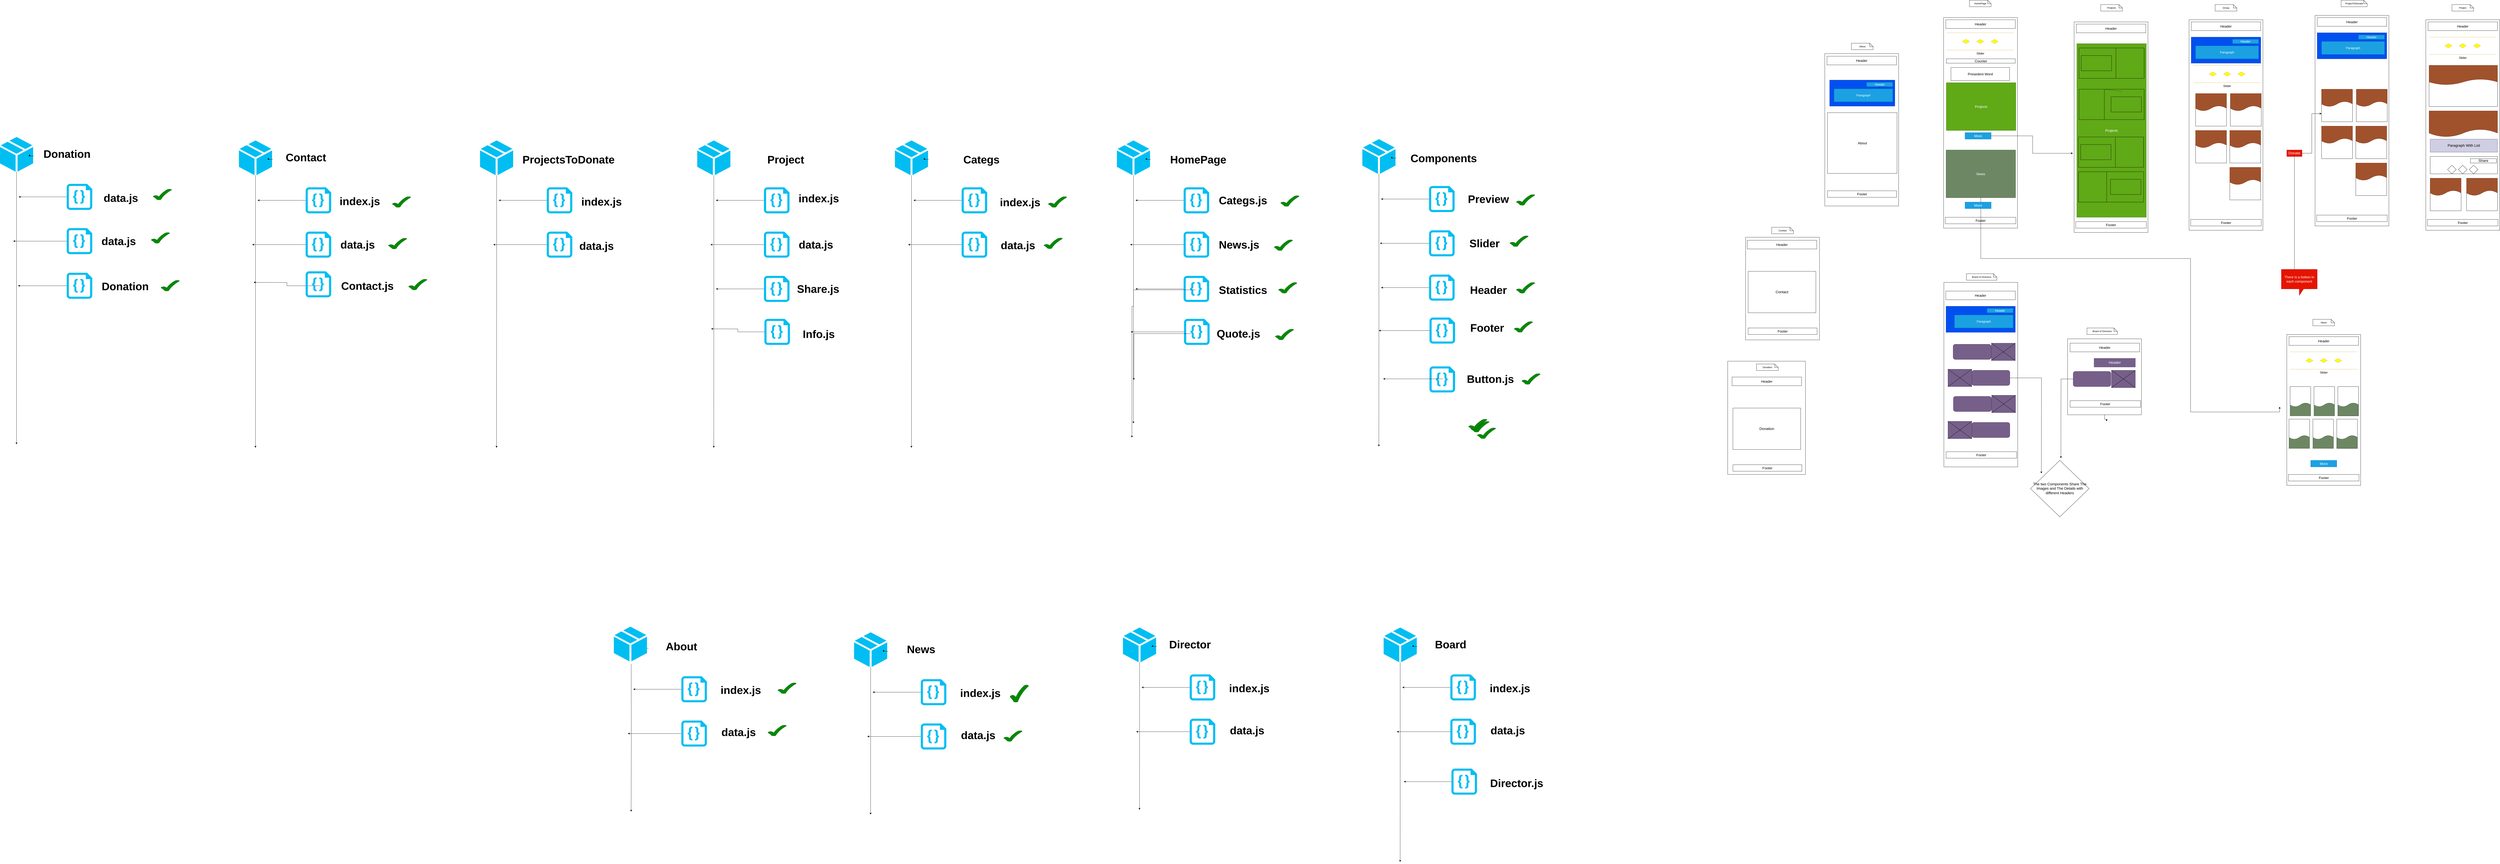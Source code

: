 <mxfile version="20.2.3" type="github">
  <diagram id="3tNO3jkayJGjovwc4Qjn" name="Page-1">
    <mxGraphModel dx="11130" dy="2700" grid="0" gridSize="10" guides="1" tooltips="1" connect="1" arrows="1" fold="1" page="0" pageScale="1" pageWidth="3300" pageHeight="4681" background="none" math="0" shadow="0">
      <root>
        <mxCell id="0" />
        <mxCell id="1" parent="0" />
        <mxCell id="f2MKxU73Fepq0yuGilzE-7" value="" style="rounded=0;whiteSpace=wrap;html=1;fontSize=16;fillColor=none;" parent="1" vertex="1">
          <mxGeometry x="2060" y="460" width="340" height="970" as="geometry" />
        </mxCell>
        <mxCell id="f2MKxU73Fepq0yuGilzE-9" value="Header" style="rounded=0;whiteSpace=wrap;html=1;fontSize=16;fillColor=none;" parent="1" vertex="1">
          <mxGeometry x="2070" y="470" width="320" height="40" as="geometry" />
        </mxCell>
        <mxCell id="f2MKxU73Fepq0yuGilzE-10" value="Footer" style="rounded=0;whiteSpace=wrap;html=1;fontSize=16;fillColor=none;" parent="1" vertex="1">
          <mxGeometry x="2067.5" y="1380" width="325" height="30" as="geometry" />
        </mxCell>
        <mxCell id="f2MKxU73Fepq0yuGilzE-35" value="Counter" style="rounded=0;whiteSpace=wrap;html=1;fontSize=16;fillColor=none;" parent="1" vertex="1">
          <mxGeometry x="2072.5" y="650" width="317.5" height="20" as="geometry" />
        </mxCell>
        <mxCell id="f2MKxU73Fepq0yuGilzE-37" value="Presedent Word" style="rounded=0;whiteSpace=wrap;html=1;fontSize=16;fillColor=none;" parent="1" vertex="1">
          <mxGeometry x="2093.75" y="690" width="270" height="60" as="geometry" />
        </mxCell>
        <mxCell id="f2MKxU73Fepq0yuGilzE-38" value="Projects" style="rounded=0;whiteSpace=wrap;html=1;fontSize=16;fillColor=#60a917;fontColor=#ffffff;strokeColor=#2D7600;" parent="1" vertex="1">
          <mxGeometry x="2072.5" y="760" width="320" height="220" as="geometry" />
        </mxCell>
        <mxCell id="f2MKxU73Fepq0yuGilzE-330" style="edgeStyle=orthogonalEdgeStyle;rounded=0;orthogonalLoop=1;jettySize=auto;html=1;fontSize=17;" parent="1" source="f2MKxU73Fepq0yuGilzE-39" edge="1">
          <mxGeometry relative="1" as="geometry">
            <mxPoint x="3607" y="2253" as="targetPoint" />
            <Array as="points">
              <mxPoint x="2231" y="1570" />
              <mxPoint x="3197" y="1570" />
              <mxPoint x="3197" y="2277" />
            </Array>
          </mxGeometry>
        </mxCell>
        <mxCell id="f2MKxU73Fepq0yuGilzE-39" value="News" style="rounded=0;whiteSpace=wrap;html=1;fontSize=16;fillColor=#6d8764;fontColor=#ffffff;strokeColor=#3A5431;" parent="1" vertex="1">
          <mxGeometry x="2071.25" y="1070" width="320" height="220" as="geometry" />
        </mxCell>
        <mxCell id="f2MKxU73Fepq0yuGilzE-42" value="HomePage" style="shape=note;whiteSpace=wrap;html=1;backgroundOutline=1;darkOpacity=0.05;fontSize=11;fillColor=none;size=16;" parent="1" vertex="1">
          <mxGeometry x="2178.75" y="380" width="100" height="30" as="geometry" />
        </mxCell>
        <mxCell id="f2MKxU73Fepq0yuGilzE-328" style="edgeStyle=orthogonalEdgeStyle;rounded=0;orthogonalLoop=1;jettySize=auto;html=1;entryX=-0.017;entryY=0.624;entryDx=0;entryDy=0;entryPerimeter=0;fontSize=17;" parent="1" source="f2MKxU73Fepq0yuGilzE-44" target="f2MKxU73Fepq0yuGilzE-54" edge="1">
          <mxGeometry relative="1" as="geometry" />
        </mxCell>
        <mxCell id="f2MKxU73Fepq0yuGilzE-44" value="More" style="rounded=0;whiteSpace=wrap;html=1;fontSize=16;fillColor=#1ba1e2;fontColor=#ffffff;strokeColor=#006EAF;" parent="1" vertex="1">
          <mxGeometry x="2158.75" y="990" width="120" height="30" as="geometry" />
        </mxCell>
        <mxCell id="f2MKxU73Fepq0yuGilzE-45" value="More" style="rounded=0;whiteSpace=wrap;html=1;fontSize=16;fillColor=#1ba1e2;fontColor=#ffffff;strokeColor=#006EAF;" parent="1" vertex="1">
          <mxGeometry x="2158.75" y="1310" width="120" height="30" as="geometry" />
        </mxCell>
        <mxCell id="f2MKxU73Fepq0yuGilzE-54" value="" style="rounded=0;whiteSpace=wrap;html=1;fontSize=16;fillColor=none;" parent="1" vertex="1">
          <mxGeometry x="2660.8" y="480" width="340" height="970" as="geometry" />
        </mxCell>
        <mxCell id="f2MKxU73Fepq0yuGilzE-55" value="Header" style="rounded=0;whiteSpace=wrap;html=1;fontSize=16;fillColor=none;" parent="1" vertex="1">
          <mxGeometry x="2670.8" y="490" width="320" height="40" as="geometry" />
        </mxCell>
        <mxCell id="f2MKxU73Fepq0yuGilzE-56" value="Footer" style="rounded=0;whiteSpace=wrap;html=1;fontSize=16;fillColor=none;" parent="1" vertex="1">
          <mxGeometry x="2668.3" y="1400" width="325" height="30" as="geometry" />
        </mxCell>
        <mxCell id="f2MKxU73Fepq0yuGilzE-60" value="Projects" style="rounded=0;whiteSpace=wrap;html=1;fontSize=16;fillColor=#60a917;fontColor=#ffffff;strokeColor=#2D7600;" parent="1" vertex="1">
          <mxGeometry x="2673.3" y="580" width="320" height="800" as="geometry" />
        </mxCell>
        <mxCell id="f2MKxU73Fepq0yuGilzE-71" value="Header" style="rounded=0;whiteSpace=wrap;html=1;fontSize=16;fillColor=none;" parent="1" vertex="1">
          <mxGeometry x="1523" y="638" width="320" height="40" as="geometry" />
        </mxCell>
        <mxCell id="f2MKxU73Fepq0yuGilzE-72" value="Footer" style="rounded=0;whiteSpace=wrap;html=1;fontSize=16;fillColor=none;" parent="1" vertex="1">
          <mxGeometry x="1525.5" y="1258" width="317.5" height="30" as="geometry" />
        </mxCell>
        <mxCell id="f2MKxU73Fepq0yuGilzE-73" value="About" style="rounded=0;whiteSpace=wrap;html=1;fontSize=16;fillColor=none;" parent="1" vertex="1">
          <mxGeometry x="1525.5" y="898" width="320" height="280" as="geometry" />
        </mxCell>
        <mxCell id="f2MKxU73Fepq0yuGilzE-74" value="Projects" style="shape=note;whiteSpace=wrap;html=1;backgroundOutline=1;darkOpacity=0.05;fontSize=11;fillColor=none;size=16;" parent="1" vertex="1">
          <mxGeometry x="2783.3" y="400" width="100" height="30" as="geometry" />
        </mxCell>
        <mxCell id="f2MKxU73Fepq0yuGilzE-75" value="About" style="shape=note;whiteSpace=wrap;html=1;backgroundOutline=1;darkOpacity=0.05;fontSize=11;fillColor=none;size=16;" parent="1" vertex="1">
          <mxGeometry x="1635.5" y="578" width="100" height="30" as="geometry" />
        </mxCell>
        <mxCell id="f2MKxU73Fepq0yuGilzE-76" value="" style="rounded=0;whiteSpace=wrap;html=1;fontSize=16;fillColor=none;" parent="1" vertex="1">
          <mxGeometry x="1513" y="626" width="340" height="702" as="geometry" />
        </mxCell>
        <mxCell id="f2MKxU73Fepq0yuGilzE-77" value="" style="rounded=0;whiteSpace=wrap;html=1;fontSize=16;fillColor=#0050ef;strokeColor=#001DBC;fontColor=#ffffff;" parent="1" vertex="1">
          <mxGeometry x="1535.5" y="748" width="300" height="120" as="geometry" />
        </mxCell>
        <mxCell id="f2MKxU73Fepq0yuGilzE-83" value="" style="edgeStyle=orthogonalEdgeStyle;rounded=0;orthogonalLoop=1;jettySize=auto;html=1;fontSize=14;" parent="1" source="f2MKxU73Fepq0yuGilzE-78" target="f2MKxU73Fepq0yuGilzE-79" edge="1">
          <mxGeometry relative="1" as="geometry" />
        </mxCell>
        <mxCell id="f2MKxU73Fepq0yuGilzE-78" value="Header" style="rounded=0;whiteSpace=wrap;html=1;fontSize=14;fillColor=#1ba1e2;fontColor=#ffffff;strokeColor=#006EAF;" parent="1" vertex="1">
          <mxGeometry x="1705.5" y="758" width="120" height="20" as="geometry" />
        </mxCell>
        <mxCell id="f2MKxU73Fepq0yuGilzE-79" value="Paragraph" style="rounded=0;whiteSpace=wrap;html=1;fontSize=14;fillColor=#1ba1e2;fontColor=#ffffff;strokeColor=#006EAF;" parent="1" vertex="1">
          <mxGeometry x="1555.5" y="788" width="270" height="60" as="geometry" />
        </mxCell>
        <mxCell id="f2MKxU73Fepq0yuGilzE-84" value="" style="rounded=0;whiteSpace=wrap;html=1;fontSize=16;fillColor=#0050ef;strokeColor=#001DBC;fontColor=#ffffff;" parent="1" vertex="1">
          <mxGeometry x="2071.25" y="1790" width="318.75" height="120" as="geometry" />
        </mxCell>
        <mxCell id="f2MKxU73Fepq0yuGilzE-85" value="Header" style="rounded=0;whiteSpace=wrap;html=1;fontSize=14;fillColor=#1ba1e2;fontColor=#ffffff;strokeColor=#006EAF;" parent="1" vertex="1">
          <mxGeometry x="2260" y="1800" width="120" height="20" as="geometry" />
        </mxCell>
        <mxCell id="f2MKxU73Fepq0yuGilzE-86" value="Paragraph" style="rounded=0;whiteSpace=wrap;html=1;fontSize=14;fillColor=#1ba1e2;fontColor=#ffffff;strokeColor=#006EAF;" parent="1" vertex="1">
          <mxGeometry x="2110" y="1830" width="270" height="60" as="geometry" />
        </mxCell>
        <mxCell id="f2MKxU73Fepq0yuGilzE-87" value="" style="rounded=0;whiteSpace=wrap;html=1;fontSize=14;fillColor=none;" parent="1" vertex="1">
          <mxGeometry x="2683.3" y="600" width="300" height="140" as="geometry" />
        </mxCell>
        <mxCell id="f2MKxU73Fepq0yuGilzE-88" value="" style="rounded=0;whiteSpace=wrap;html=1;fontSize=14;fillColor=none;" parent="1" vertex="1">
          <mxGeometry x="2853.3" y="600" width="130" height="140" as="geometry" />
        </mxCell>
        <mxCell id="f2MKxU73Fepq0yuGilzE-89" value="" style="rounded=0;whiteSpace=wrap;html=1;fontSize=14;fillColor=none;" parent="1" vertex="1">
          <mxGeometry x="2693.3" y="635" width="140" height="70" as="geometry" />
        </mxCell>
        <mxCell id="f2MKxU73Fepq0yuGilzE-90" value="" style="rounded=0;whiteSpace=wrap;html=1;fontSize=14;fillColor=none;" parent="1" vertex="1">
          <mxGeometry x="2683.3" y="790" width="300" height="140" as="geometry" />
        </mxCell>
        <mxCell id="f2MKxU73Fepq0yuGilzE-91" value="" style="rounded=0;whiteSpace=wrap;html=1;fontSize=14;fillColor=none;" parent="1" vertex="1">
          <mxGeometry x="2800" y="790" width="183.3" height="140" as="geometry" />
        </mxCell>
        <mxCell id="f2MKxU73Fepq0yuGilzE-92" value="" style="rounded=0;whiteSpace=wrap;html=1;fontSize=14;fillColor=none;" parent="1" vertex="1">
          <mxGeometry x="2830.8" y="825" width="140" height="70" as="geometry" />
        </mxCell>
        <mxCell id="f2MKxU73Fepq0yuGilzE-96" value="" style="rounded=0;whiteSpace=wrap;html=1;fontSize=14;fillColor=none;" parent="1" vertex="1">
          <mxGeometry x="2680.8" y="1010" width="300" height="140" as="geometry" />
        </mxCell>
        <mxCell id="f2MKxU73Fepq0yuGilzE-97" value="" style="rounded=0;whiteSpace=wrap;html=1;fontSize=14;fillColor=none;" parent="1" vertex="1">
          <mxGeometry x="2850.8" y="1010" width="130" height="140" as="geometry" />
        </mxCell>
        <mxCell id="f2MKxU73Fepq0yuGilzE-98" value="" style="rounded=0;whiteSpace=wrap;html=1;fontSize=14;fillColor=none;" parent="1" vertex="1">
          <mxGeometry x="2690.8" y="1045" width="140" height="70" as="geometry" />
        </mxCell>
        <mxCell id="f2MKxU73Fepq0yuGilzE-99" value="" style="rounded=0;whiteSpace=wrap;html=1;fontSize=14;fillColor=none;" parent="1" vertex="1">
          <mxGeometry x="2680.8" y="1170" width="300" height="140" as="geometry" />
        </mxCell>
        <mxCell id="f2MKxU73Fepq0yuGilzE-100" value="" style="rounded=0;whiteSpace=wrap;html=1;fontSize=14;fillColor=none;" parent="1" vertex="1">
          <mxGeometry x="2828.3" y="1205" width="140" height="70" as="geometry" />
        </mxCell>
        <mxCell id="f2MKxU73Fepq0yuGilzE-101" value="" style="rounded=0;whiteSpace=wrap;html=1;fontSize=14;fillColor=none;" parent="1" vertex="1">
          <mxGeometry x="2680.8" y="1170" width="130" height="140" as="geometry" />
        </mxCell>
        <mxCell id="f2MKxU73Fepq0yuGilzE-102" value="" style="rounded=0;whiteSpace=wrap;html=1;fontSize=16;fillColor=none;" parent="1" vertex="1">
          <mxGeometry x="3190" y="470" width="340" height="970" as="geometry" />
        </mxCell>
        <mxCell id="f2MKxU73Fepq0yuGilzE-103" value="Header" style="rounded=0;whiteSpace=wrap;html=1;fontSize=16;fillColor=none;" parent="1" vertex="1">
          <mxGeometry x="3200" y="480" width="320" height="40" as="geometry" />
        </mxCell>
        <mxCell id="f2MKxU73Fepq0yuGilzE-104" value="Footer" style="rounded=0;whiteSpace=wrap;html=1;fontSize=16;fillColor=none;" parent="1" vertex="1">
          <mxGeometry x="3197.5" y="1390" width="325" height="30" as="geometry" />
        </mxCell>
        <mxCell id="f2MKxU73Fepq0yuGilzE-105" value="Group" style="shape=note;whiteSpace=wrap;html=1;backgroundOutline=1;darkOpacity=0.05;fontSize=11;fillColor=none;size=16;" parent="1" vertex="1">
          <mxGeometry x="3310" y="400" width="100" height="30" as="geometry" />
        </mxCell>
        <mxCell id="f2MKxU73Fepq0yuGilzE-106" value="" style="rounded=0;whiteSpace=wrap;html=1;fontSize=16;fillColor=#0050ef;strokeColor=#001DBC;fontColor=#ffffff;" parent="1" vertex="1">
          <mxGeometry x="3200" y="550" width="320" height="120" as="geometry" />
        </mxCell>
        <mxCell id="f2MKxU73Fepq0yuGilzE-107" value="Header" style="rounded=0;whiteSpace=wrap;html=1;fontSize=14;fillColor=#1ba1e2;fontColor=#ffffff;strokeColor=#006EAF;" parent="1" vertex="1">
          <mxGeometry x="3390" y="560" width="120" height="20" as="geometry" />
        </mxCell>
        <mxCell id="f2MKxU73Fepq0yuGilzE-108" value="Paragraph" style="rounded=0;whiteSpace=wrap;html=1;fontSize=14;fillColor=#1ba1e2;fontColor=#ffffff;strokeColor=#006EAF;" parent="1" vertex="1">
          <mxGeometry x="3220" y="590" width="290" height="60" as="geometry" />
        </mxCell>
        <mxCell id="f2MKxU73Fepq0yuGilzE-114" value="" style="endArrow=none;dashed=1;html=1;rounded=0;fontSize=14;exitX=0;exitY=0;exitDx=0;exitDy=0;" parent="1" source="f2MKxU73Fepq0yuGilzE-91" edge="1">
          <mxGeometry width="50" height="50" relative="1" as="geometry">
            <mxPoint x="2830" y="850" as="sourcePoint" />
            <mxPoint x="2880" y="800" as="targetPoint" />
          </mxGeometry>
        </mxCell>
        <mxCell id="f2MKxU73Fepq0yuGilzE-117" value="" style="rounded=0;whiteSpace=wrap;html=1;fontSize=14;" parent="1" vertex="1">
          <mxGeometry x="3380" y="810" width="142.5" height="150" as="geometry" />
        </mxCell>
        <mxCell id="f2MKxU73Fepq0yuGilzE-118" value="" style="shape=document;whiteSpace=wrap;html=1;boundedLbl=1;fontSize=14;fillColor=#a0522d;strokeColor=#6D1F00;fontColor=#ffffff;" parent="1" vertex="1">
          <mxGeometry x="3380" y="810" width="142.5" height="80" as="geometry" />
        </mxCell>
        <mxCell id="f2MKxU73Fepq0yuGilzE-119" value="Slider" style="verticalLabelPosition=bottom;verticalAlign=top;html=1;shape=mxgraph.flowchart.parallel_mode;pointerEvents=1;fontSize=14;fillColor=default;gradientColor=#ffd966;strokeColor=#d6b656;" parent="1" vertex="1">
          <mxGeometry x="3210" y="680" width="310" height="80" as="geometry" />
        </mxCell>
        <mxCell id="f2MKxU73Fepq0yuGilzE-120" value="Slider" style="verticalLabelPosition=bottom;verticalAlign=top;html=1;shape=mxgraph.flowchart.parallel_mode;pointerEvents=1;fontSize=14;fillColor=default;gradientColor=#ffd966;strokeColor=#d6b656;" parent="1" vertex="1">
          <mxGeometry x="2073.75" y="530" width="310" height="80" as="geometry" />
        </mxCell>
        <mxCell id="f2MKxU73Fepq0yuGilzE-124" value="" style="rounded=0;whiteSpace=wrap;html=1;fontSize=14;" parent="1" vertex="1">
          <mxGeometry x="3220" y="810" width="142.5" height="150" as="geometry" />
        </mxCell>
        <mxCell id="f2MKxU73Fepq0yuGilzE-125" value="" style="shape=document;whiteSpace=wrap;html=1;boundedLbl=1;fontSize=14;fillColor=#a0522d;strokeColor=#6D1F00;fontColor=#ffffff;" parent="1" vertex="1">
          <mxGeometry x="3220" y="810" width="142.5" height="80" as="geometry" />
        </mxCell>
        <mxCell id="f2MKxU73Fepq0yuGilzE-126" value="" style="rounded=0;whiteSpace=wrap;html=1;fontSize=14;" parent="1" vertex="1">
          <mxGeometry x="3377.5" y="980" width="142.5" height="150" as="geometry" />
        </mxCell>
        <mxCell id="f2MKxU73Fepq0yuGilzE-127" value="" style="shape=document;whiteSpace=wrap;html=1;boundedLbl=1;fontSize=14;fillColor=#a0522d;strokeColor=#6D1F00;fontColor=#ffffff;" parent="1" vertex="1">
          <mxGeometry x="3377.5" y="980" width="142.5" height="80" as="geometry" />
        </mxCell>
        <mxCell id="f2MKxU73Fepq0yuGilzE-128" value="" style="rounded=0;whiteSpace=wrap;html=1;fontSize=14;" parent="1" vertex="1">
          <mxGeometry x="3220" y="980" width="142.5" height="150" as="geometry" />
        </mxCell>
        <mxCell id="f2MKxU73Fepq0yuGilzE-129" value="" style="shape=document;whiteSpace=wrap;html=1;boundedLbl=1;fontSize=14;fillColor=#a0522d;strokeColor=#6D1F00;fontColor=#ffffff;" parent="1" vertex="1">
          <mxGeometry x="3220" y="980" width="142.5" height="80" as="geometry" />
        </mxCell>
        <mxCell id="f2MKxU73Fepq0yuGilzE-131" value="" style="rounded=0;whiteSpace=wrap;html=1;fontSize=14;" parent="1" vertex="1">
          <mxGeometry x="3377.5" y="1150" width="142.5" height="150" as="geometry" />
        </mxCell>
        <mxCell id="f2MKxU73Fepq0yuGilzE-132" value="" style="shape=document;whiteSpace=wrap;html=1;boundedLbl=1;fontSize=14;fillColor=#a0522d;strokeColor=#6D1F00;fontColor=#ffffff;" parent="1" vertex="1">
          <mxGeometry x="3377.5" y="1150" width="142.5" height="80" as="geometry" />
        </mxCell>
        <mxCell id="f2MKxU73Fepq0yuGilzE-151" value="" style="rounded=0;whiteSpace=wrap;html=1;fontSize=16;fillColor=none;" parent="1" vertex="1">
          <mxGeometry x="4280" y="470" width="340" height="970" as="geometry" />
        </mxCell>
        <mxCell id="f2MKxU73Fepq0yuGilzE-152" value="Header" style="rounded=0;whiteSpace=wrap;html=1;fontSize=16;fillColor=none;" parent="1" vertex="1">
          <mxGeometry x="4290" y="480" width="320" height="40" as="geometry" />
        </mxCell>
        <mxCell id="f2MKxU73Fepq0yuGilzE-153" value="Footer" style="rounded=0;whiteSpace=wrap;html=1;fontSize=16;fillColor=none;" parent="1" vertex="1">
          <mxGeometry x="4287.5" y="1390" width="325" height="30" as="geometry" />
        </mxCell>
        <mxCell id="f2MKxU73Fepq0yuGilzE-154" value="Project" style="shape=note;whiteSpace=wrap;html=1;backgroundOutline=1;darkOpacity=0.05;fontSize=11;fillColor=none;size=16;" parent="1" vertex="1">
          <mxGeometry x="4400" y="400" width="100" height="30" as="geometry" />
        </mxCell>
        <mxCell id="f2MKxU73Fepq0yuGilzE-158" value="" style="rounded=0;whiteSpace=wrap;html=1;fontSize=14;" parent="1" vertex="1">
          <mxGeometry x="4295" y="680" width="315" height="190" as="geometry" />
        </mxCell>
        <mxCell id="f2MKxU73Fepq0yuGilzE-159" value="" style="shape=document;whiteSpace=wrap;html=1;boundedLbl=1;fontSize=14;fillColor=#a0522d;strokeColor=#6D1F00;fontColor=#ffffff;" parent="1" vertex="1">
          <mxGeometry x="4295" y="680" width="315" height="90" as="geometry" />
        </mxCell>
        <mxCell id="f2MKxU73Fepq0yuGilzE-160" value="Slider" style="verticalLabelPosition=bottom;verticalAlign=top;html=1;shape=mxgraph.flowchart.parallel_mode;pointerEvents=1;fontSize=14;fillColor=default;gradientColor=#ffd966;strokeColor=#d6b656;" parent="1" vertex="1">
          <mxGeometry x="4295" y="550" width="310" height="80" as="geometry" />
        </mxCell>
        <mxCell id="f2MKxU73Fepq0yuGilzE-169" value="" style="shape=document;whiteSpace=wrap;html=1;boundedLbl=1;fontSize=14;fillColor=#a0522d;strokeColor=#6D1F00;fontColor=#ffffff;" parent="1" vertex="1">
          <mxGeometry x="4295" y="890" width="315" height="120" as="geometry" />
        </mxCell>
        <mxCell id="f2MKxU73Fepq0yuGilzE-170" value="Paragraph With List" style="rounded=0;whiteSpace=wrap;html=1;fontSize=17;fillColor=#d0cee2;strokeColor=#56517e;" parent="1" vertex="1">
          <mxGeometry x="4300" y="1020" width="310" height="60" as="geometry" />
        </mxCell>
        <mxCell id="f2MKxU73Fepq0yuGilzE-171" value="" style="rounded=0;whiteSpace=wrap;html=1;fontSize=17;fillColor=none;" parent="1" vertex="1">
          <mxGeometry x="4300" y="1100" width="310" height="80" as="geometry" />
        </mxCell>
        <mxCell id="f2MKxU73Fepq0yuGilzE-172" value="Share" style="rounded=0;whiteSpace=wrap;html=1;fontSize=17;fillColor=none;" parent="1" vertex="1">
          <mxGeometry x="4485" y="1110" width="120" height="20" as="geometry" />
        </mxCell>
        <mxCell id="f2MKxU73Fepq0yuGilzE-173" value="" style="rhombus;whiteSpace=wrap;html=1;fontSize=17;fillColor=none;" parent="1" vertex="1">
          <mxGeometry x="4480" y="1140" width="40" height="40" as="geometry" />
        </mxCell>
        <mxCell id="f2MKxU73Fepq0yuGilzE-174" value="" style="rhombus;whiteSpace=wrap;html=1;fontSize=17;fillColor=none;" parent="1" vertex="1">
          <mxGeometry x="4430" y="1140" width="40" height="40" as="geometry" />
        </mxCell>
        <mxCell id="f2MKxU73Fepq0yuGilzE-175" value="" style="rhombus;whiteSpace=wrap;html=1;fontSize=17;fillColor=none;" parent="1" vertex="1">
          <mxGeometry x="4380" y="1140" width="40" height="40" as="geometry" />
        </mxCell>
        <mxCell id="f2MKxU73Fepq0yuGilzE-181" value="" style="rounded=0;whiteSpace=wrap;html=1;fontSize=14;" parent="1" vertex="1">
          <mxGeometry x="4467.5" y="1200" width="142.5" height="150" as="geometry" />
        </mxCell>
        <mxCell id="f2MKxU73Fepq0yuGilzE-182" value="" style="shape=document;whiteSpace=wrap;html=1;boundedLbl=1;fontSize=14;fillColor=#a0522d;strokeColor=#6D1F00;fontColor=#ffffff;" parent="1" vertex="1">
          <mxGeometry x="4467.5" y="1200" width="142.5" height="80" as="geometry" />
        </mxCell>
        <mxCell id="f2MKxU73Fepq0yuGilzE-183" value="" style="rounded=0;whiteSpace=wrap;html=1;fontSize=14;" parent="1" vertex="1">
          <mxGeometry x="4300" y="1200" width="142.5" height="150" as="geometry" />
        </mxCell>
        <mxCell id="f2MKxU73Fepq0yuGilzE-184" value="" style="shape=document;whiteSpace=wrap;html=1;boundedLbl=1;fontSize=14;fillColor=#a0522d;strokeColor=#6D1F00;fontColor=#ffffff;" parent="1" vertex="1">
          <mxGeometry x="4300" y="1200" width="142.5" height="80" as="geometry" />
        </mxCell>
        <mxCell id="f2MKxU73Fepq0yuGilzE-185" value="" style="rounded=0;whiteSpace=wrap;html=1;fontSize=16;fillColor=none;" parent="1" vertex="1">
          <mxGeometry x="3770" y="450" width="340" height="970" as="geometry" />
        </mxCell>
        <mxCell id="f2MKxU73Fepq0yuGilzE-186" value="Header" style="rounded=0;whiteSpace=wrap;html=1;fontSize=16;fillColor=none;" parent="1" vertex="1">
          <mxGeometry x="3780" y="460" width="320" height="40" as="geometry" />
        </mxCell>
        <mxCell id="f2MKxU73Fepq0yuGilzE-187" value="Footer" style="rounded=0;whiteSpace=wrap;html=1;fontSize=16;fillColor=none;" parent="1" vertex="1">
          <mxGeometry x="3777.5" y="1370" width="325" height="30" as="geometry" />
        </mxCell>
        <mxCell id="f2MKxU73Fepq0yuGilzE-188" value="ProjectToDonate" style="shape=note;whiteSpace=wrap;html=1;backgroundOutline=1;darkOpacity=0.05;fontSize=11;fillColor=none;size=16;" parent="1" vertex="1">
          <mxGeometry x="3890" y="380" width="120" height="30" as="geometry" />
        </mxCell>
        <mxCell id="f2MKxU73Fepq0yuGilzE-189" value="" style="rounded=0;whiteSpace=wrap;html=1;fontSize=16;fillColor=#0050ef;strokeColor=#001DBC;fontColor=#ffffff;" parent="1" vertex="1">
          <mxGeometry x="3780" y="530" width="320" height="120" as="geometry" />
        </mxCell>
        <mxCell id="f2MKxU73Fepq0yuGilzE-190" value="Header" style="rounded=0;whiteSpace=wrap;html=1;fontSize=14;fillColor=#1ba1e2;fontColor=#ffffff;strokeColor=#006EAF;" parent="1" vertex="1">
          <mxGeometry x="3970" y="540" width="120" height="20" as="geometry" />
        </mxCell>
        <mxCell id="f2MKxU73Fepq0yuGilzE-191" value="Paragraph" style="rounded=0;whiteSpace=wrap;html=1;fontSize=14;fillColor=#1ba1e2;fontColor=#ffffff;strokeColor=#006EAF;" parent="1" vertex="1">
          <mxGeometry x="3800" y="570" width="290" height="60" as="geometry" />
        </mxCell>
        <mxCell id="f2MKxU73Fepq0yuGilzE-192" value="" style="rounded=0;whiteSpace=wrap;html=1;fontSize=14;" parent="1" vertex="1">
          <mxGeometry x="3960" y="790" width="142.5" height="150" as="geometry" />
        </mxCell>
        <mxCell id="f2MKxU73Fepq0yuGilzE-193" value="" style="shape=document;whiteSpace=wrap;html=1;boundedLbl=1;fontSize=14;fillColor=#a0522d;strokeColor=#6D1F00;fontColor=#ffffff;" parent="1" vertex="1">
          <mxGeometry x="3960" y="790" width="142.5" height="80" as="geometry" />
        </mxCell>
        <mxCell id="f2MKxU73Fepq0yuGilzE-195" value="" style="rounded=0;whiteSpace=wrap;html=1;fontSize=14;" parent="1" vertex="1">
          <mxGeometry x="3800" y="790" width="142.5" height="150" as="geometry" />
        </mxCell>
        <mxCell id="f2MKxU73Fepq0yuGilzE-196" value="" style="shape=document;whiteSpace=wrap;html=1;boundedLbl=1;fontSize=14;fillColor=#a0522d;strokeColor=#6D1F00;fontColor=#ffffff;" parent="1" vertex="1">
          <mxGeometry x="3800" y="790" width="142.5" height="80" as="geometry" />
        </mxCell>
        <mxCell id="f2MKxU73Fepq0yuGilzE-197" value="" style="rounded=0;whiteSpace=wrap;html=1;fontSize=14;" parent="1" vertex="1">
          <mxGeometry x="3957.5" y="960" width="142.5" height="150" as="geometry" />
        </mxCell>
        <mxCell id="f2MKxU73Fepq0yuGilzE-198" value="" style="shape=document;whiteSpace=wrap;html=1;boundedLbl=1;fontSize=14;fillColor=#a0522d;strokeColor=#6D1F00;fontColor=#ffffff;" parent="1" vertex="1">
          <mxGeometry x="3957.5" y="960" width="142.5" height="80" as="geometry" />
        </mxCell>
        <mxCell id="f2MKxU73Fepq0yuGilzE-199" value="" style="rounded=0;whiteSpace=wrap;html=1;fontSize=14;" parent="1" vertex="1">
          <mxGeometry x="3800" y="960" width="142.5" height="150" as="geometry" />
        </mxCell>
        <mxCell id="f2MKxU73Fepq0yuGilzE-200" value="" style="shape=document;whiteSpace=wrap;html=1;boundedLbl=1;fontSize=14;fillColor=#a0522d;strokeColor=#6D1F00;fontColor=#ffffff;" parent="1" vertex="1">
          <mxGeometry x="3800" y="960" width="142.5" height="80" as="geometry" />
        </mxCell>
        <mxCell id="f2MKxU73Fepq0yuGilzE-201" value="" style="rounded=0;whiteSpace=wrap;html=1;fontSize=14;" parent="1" vertex="1">
          <mxGeometry x="3957.5" y="1130" width="142.5" height="150" as="geometry" />
        </mxCell>
        <mxCell id="f2MKxU73Fepq0yuGilzE-202" value="" style="shape=document;whiteSpace=wrap;html=1;boundedLbl=1;fontSize=14;fillColor=#a0522d;strokeColor=#6D1F00;fontColor=#ffffff;" parent="1" vertex="1">
          <mxGeometry x="3957.5" y="1130" width="142.5" height="80" as="geometry" />
        </mxCell>
        <mxCell id="f2MKxU73Fepq0yuGilzE-213" style="edgeStyle=orthogonalEdgeStyle;rounded=0;orthogonalLoop=1;jettySize=auto;html=1;entryX=0;entryY=0.75;entryDx=0;entryDy=0;fontSize=17;" parent="1" source="f2MKxU73Fepq0yuGilzE-212" target="f2MKxU73Fepq0yuGilzE-195" edge="1">
          <mxGeometry relative="1" as="geometry" />
        </mxCell>
        <mxCell id="f2MKxU73Fepq0yuGilzE-214" style="edgeStyle=orthogonalEdgeStyle;rounded=0;orthogonalLoop=1;jettySize=auto;html=1;fontSize=17;" parent="1" source="f2MKxU73Fepq0yuGilzE-212" edge="1">
          <mxGeometry relative="1" as="geometry">
            <mxPoint x="3675" y="1650" as="targetPoint" />
          </mxGeometry>
        </mxCell>
        <mxCell id="f2MKxU73Fepq0yuGilzE-212" value="Donate" style="rounded=0;whiteSpace=wrap;html=1;fontSize=17;fillColor=#e51400;strokeColor=#B20000;fontColor=#ffffff;" parent="1" vertex="1">
          <mxGeometry x="3640" y="1070" width="70" height="30" as="geometry" />
        </mxCell>
        <mxCell id="f2MKxU73Fepq0yuGilzE-215" value="There is a botton in each component" style="shape=callout;whiteSpace=wrap;html=1;perimeter=calloutPerimeter;fontSize=16;fillColor=#e51400;fontColor=#ffffff;strokeColor=#B20000;" parent="1" vertex="1">
          <mxGeometry x="3615" y="1620" width="165" height="120" as="geometry" />
        </mxCell>
        <mxCell id="f2MKxU73Fepq0yuGilzE-217" value="Header" style="rounded=0;whiteSpace=wrap;html=1;fontSize=16;fillColor=none;" parent="1" vertex="1">
          <mxGeometry x="2070" y="1720" width="320" height="40" as="geometry" />
        </mxCell>
        <mxCell id="f2MKxU73Fepq0yuGilzE-219" value="&lt;span class=&quot;VIiyi&quot; lang=&quot;en&quot;&gt;&lt;span data-number-of-phrases=&quot;1&quot; data-phrase-index=&quot;0&quot; data-language-to-translate-into=&quot;ar&quot; data-language-for-alternatives=&quot;en&quot; class=&quot;JLqJ4b ChMk0b&quot;&gt;&lt;span class=&quot;Q4iAWc&quot;&gt;Board of Directors&lt;/span&gt;&lt;/span&gt;&lt;/span&gt;" style="shape=note;whiteSpace=wrap;html=1;backgroundOutline=1;darkOpacity=0.05;fontSize=11;fillColor=none;size=16;" parent="1" vertex="1">
          <mxGeometry x="2165" y="1640" width="140" height="30" as="geometry" />
        </mxCell>
        <mxCell id="f2MKxU73Fepq0yuGilzE-234" value="" style="rounded=0;whiteSpace=wrap;html=1;fontSize=16;fillColor=none;" parent="1" vertex="1">
          <mxGeometry x="2061.25" y="1680" width="340" height="850" as="geometry" />
        </mxCell>
        <mxCell id="f2MKxU73Fepq0yuGilzE-235" value="" style="rounded=0;whiteSpace=wrap;html=1;fontSize=17;fillColor=#76608a;fontColor=#ffffff;strokeColor=#432D57;" parent="1" vertex="1">
          <mxGeometry x="2280" y="1960" width="110" height="80" as="geometry" />
        </mxCell>
        <mxCell id="f2MKxU73Fepq0yuGilzE-236" value="" style="endArrow=none;html=1;rounded=0;fontSize=17;exitX=0;exitY=1;exitDx=0;exitDy=0;entryX=1;entryY=0;entryDx=0;entryDy=0;" parent="1" source="f2MKxU73Fepq0yuGilzE-235" target="f2MKxU73Fepq0yuGilzE-235" edge="1">
          <mxGeometry width="50" height="50" relative="1" as="geometry">
            <mxPoint x="2340" y="2020" as="sourcePoint" />
            <mxPoint x="2390" y="1970" as="targetPoint" />
          </mxGeometry>
        </mxCell>
        <mxCell id="f2MKxU73Fepq0yuGilzE-237" value="" style="endArrow=none;html=1;rounded=0;fontSize=17;exitX=1;exitY=1;exitDx=0;exitDy=0;entryX=0;entryY=0;entryDx=0;entryDy=0;" parent="1" source="f2MKxU73Fepq0yuGilzE-235" target="f2MKxU73Fepq0yuGilzE-235" edge="1">
          <mxGeometry width="50" height="50" relative="1" as="geometry">
            <mxPoint x="2350" y="2010" as="sourcePoint" />
            <mxPoint x="2310" y="1970" as="targetPoint" />
          </mxGeometry>
        </mxCell>
        <mxCell id="f2MKxU73Fepq0yuGilzE-238" value="" style="rounded=1;whiteSpace=wrap;html=1;fontSize=17;fillColor=#76608a;fontColor=#ffffff;strokeColor=#432D57;" parent="1" vertex="1">
          <mxGeometry x="2103.75" y="1965" width="175" height="70" as="geometry" />
        </mxCell>
        <mxCell id="f2MKxU73Fepq0yuGilzE-240" value="" style="rounded=0;whiteSpace=wrap;html=1;fontSize=17;fillColor=#76608a;fontColor=#ffffff;strokeColor=#432D57;" parent="1" vertex="1">
          <mxGeometry x="2080" y="2080" width="110" height="80" as="geometry" />
        </mxCell>
        <mxCell id="f2MKxU73Fepq0yuGilzE-241" value="" style="endArrow=none;html=1;rounded=0;fontSize=17;exitX=0;exitY=1;exitDx=0;exitDy=0;entryX=1;entryY=0;entryDx=0;entryDy=0;" parent="1" source="f2MKxU73Fepq0yuGilzE-240" target="f2MKxU73Fepq0yuGilzE-240" edge="1">
          <mxGeometry width="50" height="50" relative="1" as="geometry">
            <mxPoint x="2140" y="2140" as="sourcePoint" />
            <mxPoint x="2190" y="2090" as="targetPoint" />
          </mxGeometry>
        </mxCell>
        <mxCell id="f2MKxU73Fepq0yuGilzE-242" value="" style="endArrow=none;html=1;rounded=0;fontSize=17;exitX=1;exitY=1;exitDx=0;exitDy=0;entryX=0;entryY=0;entryDx=0;entryDy=0;" parent="1" source="f2MKxU73Fepq0yuGilzE-240" target="f2MKxU73Fepq0yuGilzE-240" edge="1">
          <mxGeometry width="50" height="50" relative="1" as="geometry">
            <mxPoint x="2150" y="2130" as="sourcePoint" />
            <mxPoint x="2110" y="2090" as="targetPoint" />
          </mxGeometry>
        </mxCell>
        <mxCell id="f2MKxU73Fepq0yuGilzE-281" style="edgeStyle=orthogonalEdgeStyle;rounded=0;orthogonalLoop=1;jettySize=auto;html=1;fontSize=17;" parent="1" source="f2MKxU73Fepq0yuGilzE-243" edge="1">
          <mxGeometry relative="1" as="geometry">
            <mxPoint x="2510" y="2560" as="targetPoint" />
          </mxGeometry>
        </mxCell>
        <mxCell id="f2MKxU73Fepq0yuGilzE-243" value="" style="rounded=1;whiteSpace=wrap;html=1;fontSize=17;fillColor=#76608a;fontColor=#ffffff;strokeColor=#432D57;" parent="1" vertex="1">
          <mxGeometry x="2190" y="2085" width="175" height="70" as="geometry" />
        </mxCell>
        <mxCell id="f2MKxU73Fepq0yuGilzE-244" value="" style="rounded=0;whiteSpace=wrap;html=1;fontSize=17;fillColor=#76608a;fontColor=#ffffff;strokeColor=#432D57;" parent="1" vertex="1">
          <mxGeometry x="2281.25" y="2200" width="110" height="80" as="geometry" />
        </mxCell>
        <mxCell id="f2MKxU73Fepq0yuGilzE-245" value="" style="endArrow=none;html=1;rounded=0;fontSize=17;exitX=0;exitY=1;exitDx=0;exitDy=0;entryX=1;entryY=0;entryDx=0;entryDy=0;" parent="1" source="f2MKxU73Fepq0yuGilzE-244" target="f2MKxU73Fepq0yuGilzE-244" edge="1">
          <mxGeometry width="50" height="50" relative="1" as="geometry">
            <mxPoint x="2341.25" y="2260" as="sourcePoint" />
            <mxPoint x="2391.25" y="2210" as="targetPoint" />
          </mxGeometry>
        </mxCell>
        <mxCell id="f2MKxU73Fepq0yuGilzE-246" value="" style="endArrow=none;html=1;rounded=0;fontSize=17;exitX=1;exitY=1;exitDx=0;exitDy=0;entryX=0;entryY=0;entryDx=0;entryDy=0;" parent="1" source="f2MKxU73Fepq0yuGilzE-244" target="f2MKxU73Fepq0yuGilzE-244" edge="1">
          <mxGeometry width="50" height="50" relative="1" as="geometry">
            <mxPoint x="2351.25" y="2250" as="sourcePoint" />
            <mxPoint x="2311.25" y="2210" as="targetPoint" />
          </mxGeometry>
        </mxCell>
        <mxCell id="f2MKxU73Fepq0yuGilzE-247" value="" style="rounded=1;whiteSpace=wrap;html=1;fontSize=17;fillColor=#76608a;fontColor=#ffffff;strokeColor=#432D57;" parent="1" vertex="1">
          <mxGeometry x="2105" y="2205" width="175" height="70" as="geometry" />
        </mxCell>
        <mxCell id="f2MKxU73Fepq0yuGilzE-248" value="" style="rounded=0;whiteSpace=wrap;html=1;fontSize=17;fillColor=#76608a;fontColor=#ffffff;strokeColor=#432D57;" parent="1" vertex="1">
          <mxGeometry x="2080" y="2320" width="110" height="80" as="geometry" />
        </mxCell>
        <mxCell id="f2MKxU73Fepq0yuGilzE-249" value="" style="endArrow=none;html=1;rounded=0;fontSize=17;exitX=0;exitY=1;exitDx=0;exitDy=0;entryX=1;entryY=0;entryDx=0;entryDy=0;" parent="1" source="f2MKxU73Fepq0yuGilzE-248" target="f2MKxU73Fepq0yuGilzE-248" edge="1">
          <mxGeometry width="50" height="50" relative="1" as="geometry">
            <mxPoint x="2140" y="2380" as="sourcePoint" />
            <mxPoint x="2190" y="2330" as="targetPoint" />
          </mxGeometry>
        </mxCell>
        <mxCell id="f2MKxU73Fepq0yuGilzE-250" value="" style="endArrow=none;html=1;rounded=0;fontSize=17;exitX=1;exitY=1;exitDx=0;exitDy=0;entryX=0;entryY=0;entryDx=0;entryDy=0;" parent="1" source="f2MKxU73Fepq0yuGilzE-248" target="f2MKxU73Fepq0yuGilzE-248" edge="1">
          <mxGeometry width="50" height="50" relative="1" as="geometry">
            <mxPoint x="2150" y="2370" as="sourcePoint" />
            <mxPoint x="2110" y="2330" as="targetPoint" />
          </mxGeometry>
        </mxCell>
        <mxCell id="f2MKxU73Fepq0yuGilzE-251" value="" style="rounded=1;whiteSpace=wrap;html=1;fontSize=17;fillColor=#76608a;fontColor=#ffffff;strokeColor=#432D57;" parent="1" vertex="1">
          <mxGeometry x="2190" y="2325" width="175" height="70" as="geometry" />
        </mxCell>
        <mxCell id="f2MKxU73Fepq0yuGilzE-252" value="Footer" style="rounded=0;whiteSpace=wrap;html=1;fontSize=16;fillColor=none;" parent="1" vertex="1">
          <mxGeometry x="2071.25" y="2460" width="325" height="30" as="geometry" />
        </mxCell>
        <mxCell id="f2MKxU73Fepq0yuGilzE-256" value="Header" style="rounded=0;whiteSpace=wrap;html=1;fontSize=16;fillColor=none;" parent="1" vertex="1">
          <mxGeometry x="2642.05" y="1960" width="320" height="40" as="geometry" />
        </mxCell>
        <mxCell id="f2MKxU73Fepq0yuGilzE-257" value="&lt;span class=&quot;VIiyi&quot; lang=&quot;en&quot;&gt;&lt;span data-number-of-phrases=&quot;1&quot; data-phrase-index=&quot;0&quot; data-language-to-translate-into=&quot;ar&quot; data-language-for-alternatives=&quot;en&quot; class=&quot;JLqJ4b ChMk0b&quot;&gt;&lt;span class=&quot;Q4iAWc&quot;&gt;Board of Directors&lt;/span&gt;&lt;/span&gt;&lt;/span&gt;" style="shape=note;whiteSpace=wrap;html=1;backgroundOutline=1;darkOpacity=0.05;fontSize=11;fillColor=none;size=16;" parent="1" vertex="1">
          <mxGeometry x="2720" y="1890" width="140" height="30" as="geometry" />
        </mxCell>
        <mxCell id="f2MKxU73Fepq0yuGilzE-276" style="edgeStyle=orthogonalEdgeStyle;rounded=0;orthogonalLoop=1;jettySize=auto;html=1;fontSize=17;" parent="1" source="f2MKxU73Fepq0yuGilzE-258" edge="1">
          <mxGeometry relative="1" as="geometry">
            <mxPoint x="2810" y="2320" as="targetPoint" />
          </mxGeometry>
        </mxCell>
        <mxCell id="f2MKxU73Fepq0yuGilzE-258" value="" style="rounded=0;whiteSpace=wrap;html=1;fontSize=16;fillColor=none;" parent="1" vertex="1">
          <mxGeometry x="2630.8" y="1940" width="340" height="350" as="geometry" />
        </mxCell>
        <mxCell id="f2MKxU73Fepq0yuGilzE-259" value="" style="rounded=0;whiteSpace=wrap;html=1;fontSize=17;fillColor=#76608a;fontColor=#ffffff;strokeColor=#432D57;" parent="1" vertex="1">
          <mxGeometry x="2832.68" y="2085" width="110" height="80" as="geometry" />
        </mxCell>
        <mxCell id="f2MKxU73Fepq0yuGilzE-260" value="" style="endArrow=none;html=1;rounded=0;fontSize=17;exitX=0;exitY=1;exitDx=0;exitDy=0;entryX=1;entryY=0;entryDx=0;entryDy=0;" parent="1" source="f2MKxU73Fepq0yuGilzE-259" target="f2MKxU73Fepq0yuGilzE-259" edge="1">
          <mxGeometry width="50" height="50" relative="1" as="geometry">
            <mxPoint x="2909.55" y="2290" as="sourcePoint" />
            <mxPoint x="2959.55" y="2240" as="targetPoint" />
          </mxGeometry>
        </mxCell>
        <mxCell id="f2MKxU73Fepq0yuGilzE-261" value="" style="endArrow=none;html=1;rounded=0;fontSize=17;exitX=1;exitY=1;exitDx=0;exitDy=0;entryX=0;entryY=0;entryDx=0;entryDy=0;" parent="1" source="f2MKxU73Fepq0yuGilzE-259" target="f2MKxU73Fepq0yuGilzE-259" edge="1">
          <mxGeometry width="50" height="50" relative="1" as="geometry">
            <mxPoint x="2919.55" y="2280" as="sourcePoint" />
            <mxPoint x="2879.55" y="2240" as="targetPoint" />
          </mxGeometry>
        </mxCell>
        <mxCell id="f2MKxU73Fepq0yuGilzE-283" style="edgeStyle=orthogonalEdgeStyle;rounded=0;orthogonalLoop=1;jettySize=auto;html=1;fontSize=17;" parent="1" source="f2MKxU73Fepq0yuGilzE-262" edge="1">
          <mxGeometry relative="1" as="geometry">
            <mxPoint x="2600" y="2490" as="targetPoint" />
          </mxGeometry>
        </mxCell>
        <mxCell id="f2MKxU73Fepq0yuGilzE-262" value="" style="rounded=1;whiteSpace=wrap;html=1;fontSize=17;fillColor=#76608a;fontColor=#ffffff;strokeColor=#432D57;" parent="1" vertex="1">
          <mxGeometry x="2656.43" y="2090" width="173.57" height="70" as="geometry" />
        </mxCell>
        <mxCell id="f2MKxU73Fepq0yuGilzE-275" value="Footer" style="rounded=0;whiteSpace=wrap;html=1;fontSize=16;fillColor=none;" parent="1" vertex="1">
          <mxGeometry x="2642.05" y="2225" width="325" height="30" as="geometry" />
        </mxCell>
        <mxCell id="f2MKxU73Fepq0yuGilzE-277" value="Header" style="rounded=0;whiteSpace=wrap;html=1;fontSize=17;fillColor=#76608a;fontColor=#ffffff;strokeColor=#432D57;" parent="1" vertex="1">
          <mxGeometry x="2752.68" y="2030" width="190" height="40" as="geometry" />
        </mxCell>
        <mxCell id="f2MKxU73Fepq0yuGilzE-284" value="The two Components Share The Images and The Details with different Headers " style="rhombus;whiteSpace=wrap;html=1;fontSize=17;fillColor=none;gradientColor=#EA1A13;" parent="1" vertex="1">
          <mxGeometry x="2460" y="2500" width="270" height="260" as="geometry" />
        </mxCell>
        <mxCell id="f2MKxU73Fepq0yuGilzE-285" value="" style="rounded=0;whiteSpace=wrap;html=1;fontSize=16;fillColor=none;" parent="1" vertex="1">
          <mxGeometry x="3640" y="1920" width="340" height="695" as="geometry" />
        </mxCell>
        <mxCell id="f2MKxU73Fepq0yuGilzE-286" value="Header" style="rounded=0;whiteSpace=wrap;html=1;fontSize=16;fillColor=none;" parent="1" vertex="1">
          <mxGeometry x="3650" y="1930" width="320" height="40" as="geometry" />
        </mxCell>
        <mxCell id="f2MKxU73Fepq0yuGilzE-287" value="Footer" style="rounded=0;whiteSpace=wrap;html=1;fontSize=16;fillColor=none;" parent="1" vertex="1">
          <mxGeometry x="3647.5" y="2565" width="325" height="30" as="geometry" />
        </mxCell>
        <mxCell id="f2MKxU73Fepq0yuGilzE-288" value="News" style="shape=note;whiteSpace=wrap;html=1;backgroundOutline=1;darkOpacity=0.05;fontSize=11;fillColor=none;size=16;" parent="1" vertex="1">
          <mxGeometry x="3760" y="1850" width="100" height="30" as="geometry" />
        </mxCell>
        <mxCell id="f2MKxU73Fepq0yuGilzE-291" value="Slider" style="verticalLabelPosition=bottom;verticalAlign=top;html=1;shape=mxgraph.flowchart.parallel_mode;pointerEvents=1;fontSize=14;fillColor=default;gradientColor=#ffd966;strokeColor=#d6b656;" parent="1" vertex="1">
          <mxGeometry x="3655" y="2000" width="310" height="80" as="geometry" />
        </mxCell>
        <mxCell id="f2MKxU73Fepq0yuGilzE-306" value="" style="shape=document;whiteSpace=wrap;html=1;boundedLbl=1;fontSize=17;fillColor=#6d8764;rotation=-180;strokeColor=#3A5431;fontColor=#ffffff;" parent="1" vertex="1">
          <mxGeometry x="3875" y="2235" width="95" height="60" as="geometry" />
        </mxCell>
        <mxCell id="f2MKxU73Fepq0yuGilzE-313" value="" style="rounded=0;whiteSpace=wrap;html=1;fontSize=17;fillColor=none;gradientColor=#EA1A13;" parent="1" vertex="1">
          <mxGeometry x="3655" y="2160" width="95" height="135" as="geometry" />
        </mxCell>
        <mxCell id="f2MKxU73Fepq0yuGilzE-314" value="" style="shape=document;whiteSpace=wrap;html=1;boundedLbl=1;fontSize=17;fillColor=#6d8764;rotation=-180;fontColor=#ffffff;strokeColor=#3A5431;" parent="1" vertex="1">
          <mxGeometry x="3655" y="2235" width="95" height="60" as="geometry" />
        </mxCell>
        <mxCell id="f2MKxU73Fepq0yuGilzE-316" value="" style="rounded=0;whiteSpace=wrap;html=1;fontSize=17;fillColor=none;gradientColor=#EA1A13;" parent="1" vertex="1">
          <mxGeometry x="3765" y="2160" width="95" height="135" as="geometry" />
        </mxCell>
        <mxCell id="f2MKxU73Fepq0yuGilzE-317" value="" style="shape=document;whiteSpace=wrap;html=1;boundedLbl=1;fontSize=17;fillColor=#6d8764;rotation=-180;fontColor=#ffffff;strokeColor=#3A5431;" parent="1" vertex="1">
          <mxGeometry x="3765" y="2235" width="95" height="60" as="geometry" />
        </mxCell>
        <mxCell id="f2MKxU73Fepq0yuGilzE-319" value="" style="shape=document;whiteSpace=wrap;html=1;boundedLbl=1;fontSize=17;fillColor=#6d8764;rotation=-180;fontColor=#ffffff;strokeColor=#3A5431;" parent="1" vertex="1">
          <mxGeometry x="3870" y="2385" width="95" height="60" as="geometry" />
        </mxCell>
        <mxCell id="f2MKxU73Fepq0yuGilzE-320" value="" style="rounded=0;whiteSpace=wrap;html=1;fontSize=17;fillColor=none;gradientColor=#EA1A13;" parent="1" vertex="1">
          <mxGeometry x="3650" y="2310" width="95" height="135" as="geometry" />
        </mxCell>
        <mxCell id="f2MKxU73Fepq0yuGilzE-321" value="" style="shape=document;whiteSpace=wrap;html=1;boundedLbl=1;fontSize=17;fillColor=#6d8764;rotation=-180;fontColor=#ffffff;strokeColor=#3A5431;" parent="1" vertex="1">
          <mxGeometry x="3650" y="2385" width="95" height="60" as="geometry" />
        </mxCell>
        <mxCell id="f2MKxU73Fepq0yuGilzE-322" value="" style="rounded=0;whiteSpace=wrap;html=1;fontSize=17;fillColor=none;gradientColor=#EA1A13;" parent="1" vertex="1">
          <mxGeometry x="3760" y="2310" width="95" height="135" as="geometry" />
        </mxCell>
        <mxCell id="f2MKxU73Fepq0yuGilzE-323" value="" style="shape=document;whiteSpace=wrap;html=1;boundedLbl=1;fontSize=17;fillColor=#6d8764;rotation=-180;fontColor=#ffffff;strokeColor=#3A5431;" parent="1" vertex="1">
          <mxGeometry x="3760" y="2385" width="95" height="60" as="geometry" />
        </mxCell>
        <mxCell id="f2MKxU73Fepq0yuGilzE-324" value="More" style="rounded=0;whiteSpace=wrap;html=1;fontSize=16;fillColor=#1ba1e2;fontColor=#ffffff;strokeColor=#006EAF;" parent="1" vertex="1">
          <mxGeometry x="3750" y="2500" width="120" height="30" as="geometry" />
        </mxCell>
        <mxCell id="f2MKxU73Fepq0yuGilzE-325" value="" style="rounded=0;whiteSpace=wrap;html=1;fontSize=17;fillColor=none;gradientColor=#EA1A13;" parent="1" vertex="1">
          <mxGeometry x="3875" y="2160" width="95" height="135" as="geometry" />
        </mxCell>
        <mxCell id="f2MKxU73Fepq0yuGilzE-326" value="" style="rounded=0;whiteSpace=wrap;html=1;fontSize=17;fillColor=none;gradientColor=#EA1A13;" parent="1" vertex="1">
          <mxGeometry x="3870" y="2310" width="95" height="135" as="geometry" />
        </mxCell>
        <mxCell id="f2MKxU73Fepq0yuGilzE-331" value="Header" style="rounded=0;whiteSpace=wrap;html=1;fontSize=16;fillColor=none;" parent="1" vertex="1">
          <mxGeometry x="1156" y="1486" width="320" height="40" as="geometry" />
        </mxCell>
        <mxCell id="f2MKxU73Fepq0yuGilzE-332" value="Footer" style="rounded=0;whiteSpace=wrap;html=1;fontSize=16;fillColor=none;" parent="1" vertex="1">
          <mxGeometry x="1160" y="1890" width="317.5" height="30" as="geometry" />
        </mxCell>
        <mxCell id="f2MKxU73Fepq0yuGilzE-334" value="Contact" style="shape=note;whiteSpace=wrap;html=1;backgroundOutline=1;darkOpacity=0.05;fontSize=11;fillColor=none;size=16;" parent="1" vertex="1">
          <mxGeometry x="1268.5" y="1426" width="100" height="30" as="geometry" />
        </mxCell>
        <mxCell id="f2MKxU73Fepq0yuGilzE-335" value="" style="rounded=0;whiteSpace=wrap;html=1;fontSize=16;fillColor=none;" parent="1" vertex="1">
          <mxGeometry x="1148.5" y="1472" width="340" height="473" as="geometry" />
        </mxCell>
        <mxCell id="f2MKxU73Fepq0yuGilzE-341" value="Contact" style="rounded=0;whiteSpace=wrap;html=1;fontSize=17;fillColor=none;gradientColor=#EA1A13;" parent="1" vertex="1">
          <mxGeometry x="1160" y="1629" width="312" height="191" as="geometry" />
        </mxCell>
        <mxCell id="f2MKxU73Fepq0yuGilzE-342" value="Header" style="rounded=0;whiteSpace=wrap;html=1;fontSize=16;fillColor=none;" parent="1" vertex="1">
          <mxGeometry x="1086" y="2116" width="320" height="40" as="geometry" />
        </mxCell>
        <mxCell id="f2MKxU73Fepq0yuGilzE-343" value="Footer" style="rounded=0;whiteSpace=wrap;html=1;fontSize=16;fillColor=none;" parent="1" vertex="1">
          <mxGeometry x="1090" y="2520" width="317.5" height="30" as="geometry" />
        </mxCell>
        <mxCell id="f2MKxU73Fepq0yuGilzE-344" value="Donation" style="shape=note;whiteSpace=wrap;html=1;backgroundOutline=1;darkOpacity=0.05;fontSize=11;fillColor=none;size=16;" parent="1" vertex="1">
          <mxGeometry x="1198.5" y="2056" width="100" height="30" as="geometry" />
        </mxCell>
        <mxCell id="f2MKxU73Fepq0yuGilzE-345" value="Donation" style="rounded=0;whiteSpace=wrap;html=1;fontSize=17;fillColor=none;gradientColor=#EA1A13;" parent="1" vertex="1">
          <mxGeometry x="1090" y="2259" width="312" height="191" as="geometry" />
        </mxCell>
        <mxCell id="f2MKxU73Fepq0yuGilzE-346" value="" style="rounded=0;whiteSpace=wrap;html=1;fontSize=17;fillColor=none;gradientColor=#EA1A13;" parent="1" vertex="1">
          <mxGeometry x="1066" y="2043" width="358" height="522" as="geometry" />
        </mxCell>
        <mxCell id="f2MKxU73Fepq0yuGilzE-357" style="edgeStyle=orthogonalEdgeStyle;rounded=0;orthogonalLoop=1;jettySize=auto;html=1;fontSize=17;" parent="1" source="f2MKxU73Fepq0yuGilzE-354" edge="1">
          <mxGeometry relative="1" as="geometry">
            <mxPoint x="-530" y="1296" as="targetPoint" />
          </mxGeometry>
        </mxCell>
        <mxCell id="f2MKxU73Fepq0yuGilzE-354" value="" style="verticalLabelPosition=bottom;html=1;verticalAlign=top;align=center;strokeColor=none;fillColor=#00BEF2;shape=mxgraph.azure.code_file;pointerEvents=1;fontSize=17;" parent="1" vertex="1">
          <mxGeometry x="-309" y="1236" width="117.75" height="120" as="geometry" />
        </mxCell>
        <mxCell id="f2MKxU73Fepq0yuGilzE-356" style="edgeStyle=orthogonalEdgeStyle;rounded=0;orthogonalLoop=1;jettySize=auto;html=1;fontSize=17;" parent="1" source="f2MKxU73Fepq0yuGilzE-355" edge="1">
          <mxGeometry relative="1" as="geometry">
            <mxPoint x="-540" y="2436" as="targetPoint" />
          </mxGeometry>
        </mxCell>
        <mxCell id="f2MKxU73Fepq0yuGilzE-355" value="" style="verticalLabelPosition=bottom;html=1;verticalAlign=top;align=center;strokeColor=none;fillColor=#00BEF2;shape=mxgraph.azure.cloud_service_package_file;fontSize=17;" parent="1" vertex="1">
          <mxGeometry x="-616" y="1020" width="152.5" height="160" as="geometry" />
        </mxCell>
        <mxCell id="f2MKxU73Fepq0yuGilzE-361" style="edgeStyle=orthogonalEdgeStyle;rounded=0;orthogonalLoop=1;jettySize=auto;html=1;fontSize=17;" parent="1" source="f2MKxU73Fepq0yuGilzE-358" edge="1">
          <mxGeometry relative="1" as="geometry">
            <mxPoint x="-530" y="1704" as="targetPoint" />
          </mxGeometry>
        </mxCell>
        <mxCell id="f2MKxU73Fepq0yuGilzE-358" value="" style="verticalLabelPosition=bottom;html=1;verticalAlign=top;align=center;strokeColor=none;fillColor=#00BEF2;shape=mxgraph.azure.code_file;pointerEvents=1;fontSize=17;" parent="1" vertex="1">
          <mxGeometry x="-309" y="1644" width="117.75" height="120" as="geometry" />
        </mxCell>
        <mxCell id="f2MKxU73Fepq0yuGilzE-360" style="edgeStyle=orthogonalEdgeStyle;rounded=0;orthogonalLoop=1;jettySize=auto;html=1;fontSize=17;" parent="1" source="f2MKxU73Fepq0yuGilzE-359" edge="1">
          <mxGeometry relative="1" as="geometry">
            <mxPoint x="-535" y="1500" as="targetPoint" />
          </mxGeometry>
        </mxCell>
        <mxCell id="f2MKxU73Fepq0yuGilzE-359" value="" style="verticalLabelPosition=bottom;html=1;verticalAlign=top;align=center;strokeColor=none;fillColor=#00BEF2;shape=mxgraph.azure.code_file;pointerEvents=1;fontSize=17;" parent="1" vertex="1">
          <mxGeometry x="-309" y="1440" width="117.75" height="120" as="geometry" />
        </mxCell>
        <mxCell id="f2MKxU73Fepq0yuGilzE-371" value="" style="edgeStyle=orthogonalEdgeStyle;rounded=0;orthogonalLoop=1;jettySize=auto;html=1;fontSize=50;" parent="1" source="f2MKxU73Fepq0yuGilzE-362" target="f2MKxU73Fepq0yuGilzE-355" edge="1">
          <mxGeometry relative="1" as="geometry" />
        </mxCell>
        <mxCell id="f2MKxU73Fepq0yuGilzE-362" value="Components" style="text;strokeColor=none;fillColor=none;html=1;fontSize=50;fontStyle=1;verticalAlign=middle;align=center;strokeWidth=9;" parent="1" vertex="1">
          <mxGeometry x="-460" y="1090" width="435" height="35" as="geometry" />
        </mxCell>
        <mxCell id="f2MKxU73Fepq0yuGilzE-363" value="Preview" style="text;strokeColor=none;fillColor=none;html=1;fontSize=50;fontStyle=1;verticalAlign=middle;align=center;strokeWidth=9;" parent="1" vertex="1">
          <mxGeometry x="-254" y="1278.5" width="435" height="35" as="geometry" />
        </mxCell>
        <mxCell id="f2MKxU73Fepq0yuGilzE-364" value="Slider" style="text;strokeColor=none;fillColor=none;html=1;fontSize=50;fontStyle=1;verticalAlign=middle;align=center;strokeWidth=9;" parent="1" vertex="1">
          <mxGeometry x="-272" y="1482.5" width="435" height="35" as="geometry" />
        </mxCell>
        <mxCell id="f2MKxU73Fepq0yuGilzE-365" value="Header" style="text;strokeColor=none;fillColor=none;html=1;fontSize=50;fontStyle=1;verticalAlign=middle;align=center;strokeWidth=9;" parent="1" vertex="1">
          <mxGeometry x="-254" y="1697" width="435" height="35" as="geometry" />
        </mxCell>
        <mxCell id="f2MKxU73Fepq0yuGilzE-366" value="Footer" style="text;strokeColor=none;fillColor=none;html=1;fontSize=50;fontStyle=1;verticalAlign=middle;align=center;strokeWidth=9;" parent="1" vertex="1">
          <mxGeometry x="-260" y="1871" width="435" height="35" as="geometry" />
        </mxCell>
        <mxCell id="f2MKxU73Fepq0yuGilzE-370" style="edgeStyle=orthogonalEdgeStyle;rounded=0;orthogonalLoop=1;jettySize=auto;html=1;fontSize=50;" parent="1" source="f2MKxU73Fepq0yuGilzE-369" edge="1">
          <mxGeometry relative="1" as="geometry">
            <mxPoint x="-540" y="1902" as="targetPoint" />
          </mxGeometry>
        </mxCell>
        <mxCell id="f2MKxU73Fepq0yuGilzE-369" value="" style="verticalLabelPosition=bottom;html=1;verticalAlign=top;align=center;strokeColor=none;fillColor=#00BEF2;shape=mxgraph.azure.code_file;pointerEvents=1;fontSize=17;" parent="1" vertex="1">
          <mxGeometry x="-307" y="1842" width="117.75" height="120" as="geometry" />
        </mxCell>
        <mxCell id="f2MKxU73Fepq0yuGilzE-372" style="edgeStyle=orthogonalEdgeStyle;rounded=0;orthogonalLoop=1;jettySize=auto;html=1;fontSize=17;" parent="1" source="f2MKxU73Fepq0yuGilzE-373" edge="1">
          <mxGeometry relative="1" as="geometry">
            <mxPoint x="-1660" y="1302" as="targetPoint" />
          </mxGeometry>
        </mxCell>
        <mxCell id="f2MKxU73Fepq0yuGilzE-373" value="" style="verticalLabelPosition=bottom;html=1;verticalAlign=top;align=center;strokeColor=none;fillColor=#00BEF2;shape=mxgraph.azure.code_file;pointerEvents=1;fontSize=17;" parent="1" vertex="1">
          <mxGeometry x="-1439" y="1242" width="117.75" height="120" as="geometry" />
        </mxCell>
        <mxCell id="f2MKxU73Fepq0yuGilzE-374" style="edgeStyle=orthogonalEdgeStyle;rounded=0;orthogonalLoop=1;jettySize=auto;html=1;fontSize=17;" parent="1" source="f2MKxU73Fepq0yuGilzE-375" edge="1">
          <mxGeometry relative="1" as="geometry">
            <mxPoint x="-1677" y="2395" as="targetPoint" />
          </mxGeometry>
        </mxCell>
        <mxCell id="f2MKxU73Fepq0yuGilzE-375" value="" style="verticalLabelPosition=bottom;html=1;verticalAlign=top;align=center;strokeColor=none;fillColor=#00BEF2;shape=mxgraph.azure.cloud_service_package_file;fontSize=17;" parent="1" vertex="1">
          <mxGeometry x="-1746" y="1026" width="152.5" height="160" as="geometry" />
        </mxCell>
        <mxCell id="f2MKxU73Fepq0yuGilzE-376" style="edgeStyle=orthogonalEdgeStyle;rounded=0;orthogonalLoop=1;jettySize=auto;html=1;fontSize=17;" parent="1" source="f2MKxU73Fepq0yuGilzE-377" edge="1">
          <mxGeometry relative="1" as="geometry">
            <mxPoint x="-1660" y="1710" as="targetPoint" />
          </mxGeometry>
        </mxCell>
        <mxCell id="f2MKxU73Fepq0yuGilzE-377" value="" style="verticalLabelPosition=bottom;html=1;verticalAlign=top;align=center;strokeColor=none;fillColor=#00BEF2;shape=mxgraph.azure.code_file;pointerEvents=1;fontSize=17;" parent="1" vertex="1">
          <mxGeometry x="-1439" y="1650" width="117.75" height="120" as="geometry" />
        </mxCell>
        <mxCell id="f2MKxU73Fepq0yuGilzE-378" style="edgeStyle=orthogonalEdgeStyle;rounded=0;orthogonalLoop=1;jettySize=auto;html=1;fontSize=17;" parent="1" source="f2MKxU73Fepq0yuGilzE-379" edge="1">
          <mxGeometry relative="1" as="geometry">
            <mxPoint x="-1685" y="1506" as="targetPoint" />
          </mxGeometry>
        </mxCell>
        <mxCell id="f2MKxU73Fepq0yuGilzE-379" value="" style="verticalLabelPosition=bottom;html=1;verticalAlign=top;align=center;strokeColor=none;fillColor=#00BEF2;shape=mxgraph.azure.code_file;pointerEvents=1;fontSize=17;" parent="1" vertex="1">
          <mxGeometry x="-1439" y="1446" width="117.75" height="120" as="geometry" />
        </mxCell>
        <mxCell id="f2MKxU73Fepq0yuGilzE-380" value="" style="edgeStyle=orthogonalEdgeStyle;rounded=0;orthogonalLoop=1;jettySize=auto;html=1;fontSize=50;" parent="1" source="f2MKxU73Fepq0yuGilzE-381" target="f2MKxU73Fepq0yuGilzE-375" edge="1">
          <mxGeometry relative="1" as="geometry" />
        </mxCell>
        <mxCell id="f2MKxU73Fepq0yuGilzE-381" value="HomePage" style="text;strokeColor=none;fillColor=none;html=1;fontSize=50;fontStyle=1;verticalAlign=middle;align=center;strokeWidth=9;" parent="1" vertex="1">
          <mxGeometry x="-1590" y="1096" width="435" height="35" as="geometry" />
        </mxCell>
        <mxCell id="f2MKxU73Fepq0yuGilzE-382" value="Categs.js" style="text;strokeColor=none;fillColor=none;html=1;fontSize=50;fontStyle=1;verticalAlign=middle;align=center;strokeWidth=9;" parent="1" vertex="1">
          <mxGeometry x="-1384" y="1284.5" width="435" height="35" as="geometry" />
        </mxCell>
        <mxCell id="f2MKxU73Fepq0yuGilzE-383" value="News.js" style="text;strokeColor=none;fillColor=none;html=1;fontSize=50;fontStyle=1;verticalAlign=middle;align=center;strokeWidth=9;" parent="1" vertex="1">
          <mxGeometry x="-1402" y="1488.5" width="435" height="35" as="geometry" />
        </mxCell>
        <mxCell id="f2MKxU73Fepq0yuGilzE-386" style="edgeStyle=orthogonalEdgeStyle;rounded=0;orthogonalLoop=1;jettySize=auto;html=1;fontSize=50;" parent="1" source="f2MKxU73Fepq0yuGilzE-387" edge="1">
          <mxGeometry relative="1" as="geometry">
            <mxPoint x="-1682" y="1908" as="targetPoint" />
          </mxGeometry>
        </mxCell>
        <mxCell id="f2MKxU73Fepq0yuGilzE-387" value="" style="verticalLabelPosition=bottom;html=1;verticalAlign=top;align=center;strokeColor=none;fillColor=#00BEF2;shape=mxgraph.azure.code_file;pointerEvents=1;fontSize=17;" parent="1" vertex="1">
          <mxGeometry x="-1437" y="1848" width="117.75" height="120" as="geometry" />
        </mxCell>
        <mxCell id="f2MKxU73Fepq0yuGilzE-388" style="edgeStyle=orthogonalEdgeStyle;rounded=0;orthogonalLoop=1;jettySize=auto;html=1;fontSize=17;" parent="1" source="f2MKxU73Fepq0yuGilzE-389" edge="1">
          <mxGeometry relative="1" as="geometry">
            <mxPoint x="-2682" y="1302" as="targetPoint" />
          </mxGeometry>
        </mxCell>
        <mxCell id="f2MKxU73Fepq0yuGilzE-389" value="" style="verticalLabelPosition=bottom;html=1;verticalAlign=top;align=center;strokeColor=none;fillColor=#00BEF2;shape=mxgraph.azure.code_file;pointerEvents=1;fontSize=17;" parent="1" vertex="1">
          <mxGeometry x="-2461" y="1242" width="117.75" height="120" as="geometry" />
        </mxCell>
        <mxCell id="f2MKxU73Fepq0yuGilzE-390" style="edgeStyle=orthogonalEdgeStyle;rounded=0;orthogonalLoop=1;jettySize=auto;html=1;fontSize=17;" parent="1" source="f2MKxU73Fepq0yuGilzE-391" edge="1">
          <mxGeometry relative="1" as="geometry">
            <mxPoint x="-2692" y="2442" as="targetPoint" />
          </mxGeometry>
        </mxCell>
        <mxCell id="f2MKxU73Fepq0yuGilzE-391" value="" style="verticalLabelPosition=bottom;html=1;verticalAlign=top;align=center;strokeColor=none;fillColor=#00BEF2;shape=mxgraph.azure.cloud_service_package_file;fontSize=17;" parent="1" vertex="1">
          <mxGeometry x="-2768" y="1026" width="152.5" height="160" as="geometry" />
        </mxCell>
        <mxCell id="f2MKxU73Fepq0yuGilzE-394" style="edgeStyle=orthogonalEdgeStyle;rounded=0;orthogonalLoop=1;jettySize=auto;html=1;fontSize=17;" parent="1" source="f2MKxU73Fepq0yuGilzE-395" edge="1">
          <mxGeometry relative="1" as="geometry">
            <mxPoint x="-2707" y="1506" as="targetPoint" />
          </mxGeometry>
        </mxCell>
        <mxCell id="f2MKxU73Fepq0yuGilzE-395" value="" style="verticalLabelPosition=bottom;html=1;verticalAlign=top;align=center;strokeColor=none;fillColor=#00BEF2;shape=mxgraph.azure.code_file;pointerEvents=1;fontSize=17;" parent="1" vertex="1">
          <mxGeometry x="-2461" y="1446" width="117.75" height="120" as="geometry" />
        </mxCell>
        <mxCell id="f2MKxU73Fepq0yuGilzE-396" value="" style="edgeStyle=orthogonalEdgeStyle;rounded=0;orthogonalLoop=1;jettySize=auto;html=1;fontSize=50;" parent="1" target="f2MKxU73Fepq0yuGilzE-391" edge="1">
          <mxGeometry relative="1" as="geometry">
            <mxPoint x="-2612" y="1113.5" as="sourcePoint" />
          </mxGeometry>
        </mxCell>
        <mxCell id="f2MKxU73Fepq0yuGilzE-397" value="Categs" style="text;strokeColor=none;fillColor=none;html=1;fontSize=50;fontStyle=1;verticalAlign=middle;align=center;strokeWidth=9;" parent="1" vertex="1">
          <mxGeometry x="-2588" y="1087.75" width="435" height="51.5" as="geometry" />
        </mxCell>
        <mxCell id="f2MKxU73Fepq0yuGilzE-400" style="edgeStyle=orthogonalEdgeStyle;rounded=0;orthogonalLoop=1;jettySize=auto;html=1;fontSize=17;" parent="1" source="f2MKxU73Fepq0yuGilzE-401" edge="1">
          <mxGeometry relative="1" as="geometry">
            <mxPoint x="-3592" y="1302" as="targetPoint" />
          </mxGeometry>
        </mxCell>
        <mxCell id="f2MKxU73Fepq0yuGilzE-401" value="" style="verticalLabelPosition=bottom;html=1;verticalAlign=top;align=center;strokeColor=none;fillColor=#00BEF2;shape=mxgraph.azure.code_file;pointerEvents=1;fontSize=17;" parent="1" vertex="1">
          <mxGeometry x="-3371" y="1242" width="117.75" height="120" as="geometry" />
        </mxCell>
        <mxCell id="f2MKxU73Fepq0yuGilzE-402" style="edgeStyle=orthogonalEdgeStyle;rounded=0;orthogonalLoop=1;jettySize=auto;html=1;fontSize=17;" parent="1" source="f2MKxU73Fepq0yuGilzE-403" edge="1">
          <mxGeometry relative="1" as="geometry">
            <mxPoint x="-3602" y="2442" as="targetPoint" />
          </mxGeometry>
        </mxCell>
        <mxCell id="f2MKxU73Fepq0yuGilzE-403" value="" style="verticalLabelPosition=bottom;html=1;verticalAlign=top;align=center;strokeColor=none;fillColor=#00BEF2;shape=mxgraph.azure.cloud_service_package_file;fontSize=17;" parent="1" vertex="1">
          <mxGeometry x="-3678" y="1026" width="152.5" height="160" as="geometry" />
        </mxCell>
        <mxCell id="f2MKxU73Fepq0yuGilzE-404" style="edgeStyle=orthogonalEdgeStyle;rounded=0;orthogonalLoop=1;jettySize=auto;html=1;fontSize=17;" parent="1" source="f2MKxU73Fepq0yuGilzE-405" edge="1">
          <mxGeometry relative="1" as="geometry">
            <mxPoint x="-3592" y="1710" as="targetPoint" />
          </mxGeometry>
        </mxCell>
        <mxCell id="f2MKxU73Fepq0yuGilzE-405" value="" style="verticalLabelPosition=bottom;html=1;verticalAlign=top;align=center;strokeColor=none;fillColor=#00BEF2;shape=mxgraph.azure.code_file;pointerEvents=1;fontSize=17;" parent="1" vertex="1">
          <mxGeometry x="-3371" y="1650" width="117.75" height="120" as="geometry" />
        </mxCell>
        <mxCell id="f2MKxU73Fepq0yuGilzE-406" style="edgeStyle=orthogonalEdgeStyle;rounded=0;orthogonalLoop=1;jettySize=auto;html=1;fontSize=17;" parent="1" source="f2MKxU73Fepq0yuGilzE-407" edge="1">
          <mxGeometry relative="1" as="geometry">
            <mxPoint x="-3617" y="1506" as="targetPoint" />
          </mxGeometry>
        </mxCell>
        <mxCell id="f2MKxU73Fepq0yuGilzE-407" value="" style="verticalLabelPosition=bottom;html=1;verticalAlign=top;align=center;strokeColor=none;fillColor=#00BEF2;shape=mxgraph.azure.code_file;pointerEvents=1;fontSize=17;" parent="1" vertex="1">
          <mxGeometry x="-3371" y="1446" width="117.75" height="120" as="geometry" />
        </mxCell>
        <mxCell id="f2MKxU73Fepq0yuGilzE-409" value="Project" style="text;strokeColor=none;fillColor=none;html=1;fontSize=50;fontStyle=1;verticalAlign=middle;align=center;strokeWidth=9;" parent="1" vertex="1">
          <mxGeometry x="-3489" y="1090" width="435" height="48" as="geometry" />
        </mxCell>
        <mxCell id="f2MKxU73Fepq0yuGilzE-410" style="edgeStyle=orthogonalEdgeStyle;rounded=0;orthogonalLoop=1;jettySize=auto;html=1;fontSize=50;" parent="1" source="f2MKxU73Fepq0yuGilzE-411" edge="1">
          <mxGeometry relative="1" as="geometry">
            <mxPoint x="-3614" y="1894" as="targetPoint" />
          </mxGeometry>
        </mxCell>
        <mxCell id="f2MKxU73Fepq0yuGilzE-411" value="" style="verticalLabelPosition=bottom;html=1;verticalAlign=top;align=center;strokeColor=none;fillColor=#00BEF2;shape=mxgraph.azure.code_file;pointerEvents=1;fontSize=17;" parent="1" vertex="1">
          <mxGeometry x="-3369" y="1848" width="117.75" height="120" as="geometry" />
        </mxCell>
        <mxCell id="f2MKxU73Fepq0yuGilzE-412" value="" style="verticalLabelPosition=bottom;html=1;verticalAlign=top;align=center;strokeColor=none;fillColor=#00BEF2;shape=mxgraph.azure.code_file;pointerEvents=1;fontSize=17;" parent="1" vertex="1">
          <mxGeometry x="-307" y="2067" width="117.75" height="120" as="geometry" />
        </mxCell>
        <mxCell id="f2MKxU73Fepq0yuGilzE-418" style="edgeStyle=orthogonalEdgeStyle;rounded=0;orthogonalLoop=1;jettySize=auto;html=1;fontSize=50;" parent="1" source="f2MKxU73Fepq0yuGilzE-414" edge="1">
          <mxGeometry relative="1" as="geometry">
            <mxPoint x="-520" y="2124.5" as="targetPoint" />
          </mxGeometry>
        </mxCell>
        <mxCell id="f2MKxU73Fepq0yuGilzE-414" value="Button.js" style="text;strokeColor=none;fillColor=none;html=1;fontSize=50;fontStyle=1;verticalAlign=middle;align=center;strokeWidth=9;" parent="1" vertex="1">
          <mxGeometry x="-245" y="2107" width="435" height="35" as="geometry" />
        </mxCell>
        <mxCell id="f2MKxU73Fepq0yuGilzE-421" style="edgeStyle=orthogonalEdgeStyle;rounded=0;orthogonalLoop=1;jettySize=auto;html=1;fontSize=50;" parent="1" source="f2MKxU73Fepq0yuGilzE-420" edge="1">
          <mxGeometry relative="1" as="geometry">
            <mxPoint x="-1668.429" y="2129.5" as="targetPoint" />
          </mxGeometry>
        </mxCell>
        <mxCell id="f2MKxU73Fepq0yuGilzE-420" value="Quote.js" style="text;strokeColor=none;fillColor=none;html=1;fontSize=50;fontStyle=1;verticalAlign=middle;align=center;strokeWidth=9;" parent="1" vertex="1">
          <mxGeometry x="-1405" y="1898.5" width="435" height="35" as="geometry" />
        </mxCell>
        <mxCell id="f2MKxU73Fepq0yuGilzE-424" style="edgeStyle=orthogonalEdgeStyle;rounded=0;orthogonalLoop=1;jettySize=auto;html=1;fontSize=50;" parent="1" source="f2MKxU73Fepq0yuGilzE-423" edge="1">
          <mxGeometry relative="1" as="geometry">
            <mxPoint x="-1670" y="2329.5" as="targetPoint" />
          </mxGeometry>
        </mxCell>
        <mxCell id="f2MKxU73Fepq0yuGilzE-423" value="Statistics" style="text;strokeColor=none;fillColor=none;html=1;fontSize=50;fontStyle=1;verticalAlign=middle;align=center;strokeWidth=9;" parent="1" vertex="1">
          <mxGeometry x="-1384" y="1697" width="435" height="35" as="geometry" />
        </mxCell>
        <mxCell id="f2MKxU73Fepq0yuGilzE-425" value="index.js" style="text;strokeColor=none;fillColor=none;html=1;fontSize=50;fontStyle=1;verticalAlign=middle;align=center;strokeWidth=9;" parent="1" vertex="1">
          <mxGeometry x="-2410" y="1293" width="435" height="35" as="geometry" />
        </mxCell>
        <mxCell id="f2MKxU73Fepq0yuGilzE-426" value="data.js" style="text;strokeColor=none;fillColor=none;html=1;fontSize=50;fontStyle=1;verticalAlign=middle;align=center;strokeWidth=9;" parent="1" vertex="1">
          <mxGeometry x="-2420" y="1491" width="435" height="35" as="geometry" />
        </mxCell>
        <mxCell id="f2MKxU73Fepq0yuGilzE-428" value="index.js" style="text;strokeColor=none;fillColor=none;html=1;fontSize=50;fontStyle=1;verticalAlign=middle;align=center;strokeWidth=9;" parent="1" vertex="1">
          <mxGeometry x="-3337" y="1275" width="435" height="35" as="geometry" />
        </mxCell>
        <mxCell id="f2MKxU73Fepq0yuGilzE-429" value="data.js" style="text;strokeColor=none;fillColor=none;html=1;fontSize=50;fontStyle=1;verticalAlign=middle;align=center;strokeWidth=9;" parent="1" vertex="1">
          <mxGeometry x="-3350" y="1488.5" width="435" height="35" as="geometry" />
        </mxCell>
        <mxCell id="f2MKxU73Fepq0yuGilzE-448" style="edgeStyle=orthogonalEdgeStyle;rounded=0;orthogonalLoop=1;jettySize=auto;html=1;fontSize=17;" parent="1" source="f2MKxU73Fepq0yuGilzE-449" edge="1">
          <mxGeometry relative="1" as="geometry">
            <mxPoint x="-4592" y="1302" as="targetPoint" />
          </mxGeometry>
        </mxCell>
        <mxCell id="f2MKxU73Fepq0yuGilzE-449" value="" style="verticalLabelPosition=bottom;html=1;verticalAlign=top;align=center;strokeColor=none;fillColor=#00BEF2;shape=mxgraph.azure.code_file;pointerEvents=1;fontSize=17;" parent="1" vertex="1">
          <mxGeometry x="-4371" y="1242" width="117.75" height="120" as="geometry" />
        </mxCell>
        <mxCell id="f2MKxU73Fepq0yuGilzE-450" style="edgeStyle=orthogonalEdgeStyle;rounded=0;orthogonalLoop=1;jettySize=auto;html=1;fontSize=17;" parent="1" source="f2MKxU73Fepq0yuGilzE-451" edge="1">
          <mxGeometry relative="1" as="geometry">
            <mxPoint x="-4602" y="2442" as="targetPoint" />
          </mxGeometry>
        </mxCell>
        <mxCell id="f2MKxU73Fepq0yuGilzE-451" value="" style="verticalLabelPosition=bottom;html=1;verticalAlign=top;align=center;strokeColor=none;fillColor=#00BEF2;shape=mxgraph.azure.cloud_service_package_file;fontSize=17;" parent="1" vertex="1">
          <mxGeometry x="-4678" y="1026" width="152.5" height="160" as="geometry" />
        </mxCell>
        <mxCell id="f2MKxU73Fepq0yuGilzE-454" style="edgeStyle=orthogonalEdgeStyle;rounded=0;orthogonalLoop=1;jettySize=auto;html=1;fontSize=17;" parent="1" source="f2MKxU73Fepq0yuGilzE-455" edge="1">
          <mxGeometry relative="1" as="geometry">
            <mxPoint x="-4617" y="1506" as="targetPoint" />
          </mxGeometry>
        </mxCell>
        <mxCell id="f2MKxU73Fepq0yuGilzE-455" value="" style="verticalLabelPosition=bottom;html=1;verticalAlign=top;align=center;strokeColor=none;fillColor=#00BEF2;shape=mxgraph.azure.code_file;pointerEvents=1;fontSize=17;" parent="1" vertex="1">
          <mxGeometry x="-4371" y="1446" width="117.75" height="120" as="geometry" />
        </mxCell>
        <mxCell id="f2MKxU73Fepq0yuGilzE-456" value="ProjectsToDonate" style="text;strokeColor=none;fillColor=none;html=1;fontSize=50;fontStyle=1;verticalAlign=middle;align=center;strokeWidth=9;" parent="1" vertex="1">
          <mxGeometry x="-4489" y="1090" width="435" height="48" as="geometry" />
        </mxCell>
        <mxCell id="f2MKxU73Fepq0yuGilzE-459" value="index.js" style="text;strokeColor=none;fillColor=none;html=1;fontSize=50;fontStyle=1;verticalAlign=middle;align=center;strokeWidth=9;" parent="1" vertex="1">
          <mxGeometry x="-4337" y="1290" width="435" height="35" as="geometry" />
        </mxCell>
        <mxCell id="f2MKxU73Fepq0yuGilzE-460" value="data.js" style="text;strokeColor=none;fillColor=none;html=1;fontSize=50;fontStyle=1;verticalAlign=middle;align=center;strokeWidth=9;" parent="1" vertex="1">
          <mxGeometry x="-4360" y="1494" width="435" height="35" as="geometry" />
        </mxCell>
        <mxCell id="f2MKxU73Fepq0yuGilzE-461" value="Share.js" style="text;strokeColor=none;fillColor=none;html=1;fontSize=50;fontStyle=1;verticalAlign=middle;align=center;strokeWidth=9;" parent="1" vertex="1">
          <mxGeometry x="-3340" y="1692.5" width="435" height="35" as="geometry" />
        </mxCell>
        <mxCell id="f2MKxU73Fepq0yuGilzE-463" value="Info.js" style="text;strokeColor=none;fillColor=none;html=1;fontSize=50;fontStyle=1;verticalAlign=middle;align=center;strokeWidth=9;" parent="1" vertex="1">
          <mxGeometry x="-3337" y="1903" width="435" height="30.5" as="geometry" />
        </mxCell>
        <mxCell id="f2MKxU73Fepq0yuGilzE-464" style="edgeStyle=orthogonalEdgeStyle;rounded=0;orthogonalLoop=1;jettySize=auto;html=1;fontSize=17;" parent="1" source="f2MKxU73Fepq0yuGilzE-465" edge="1">
          <mxGeometry relative="1" as="geometry">
            <mxPoint x="-5702" y="1302" as="targetPoint" />
          </mxGeometry>
        </mxCell>
        <mxCell id="f2MKxU73Fepq0yuGilzE-465" value="" style="verticalLabelPosition=bottom;html=1;verticalAlign=top;align=center;strokeColor=none;fillColor=#00BEF2;shape=mxgraph.azure.code_file;pointerEvents=1;fontSize=17;" parent="1" vertex="1">
          <mxGeometry x="-5481" y="1242" width="117.75" height="120" as="geometry" />
        </mxCell>
        <mxCell id="f2MKxU73Fepq0yuGilzE-466" style="edgeStyle=orthogonalEdgeStyle;rounded=0;orthogonalLoop=1;jettySize=auto;html=1;fontSize=17;" parent="1" source="f2MKxU73Fepq0yuGilzE-467" edge="1">
          <mxGeometry relative="1" as="geometry">
            <mxPoint x="-5712" y="2442" as="targetPoint" />
          </mxGeometry>
        </mxCell>
        <mxCell id="f2MKxU73Fepq0yuGilzE-467" value="" style="verticalLabelPosition=bottom;html=1;verticalAlign=top;align=center;strokeColor=none;fillColor=#00BEF2;shape=mxgraph.azure.cloud_service_package_file;fontSize=17;" parent="1" vertex="1">
          <mxGeometry x="-5788" y="1026" width="152.5" height="160" as="geometry" />
        </mxCell>
        <mxCell id="f2MKxU73Fepq0yuGilzE-468" style="edgeStyle=orthogonalEdgeStyle;rounded=0;orthogonalLoop=1;jettySize=auto;html=1;fontSize=17;" parent="1" source="f2MKxU73Fepq0yuGilzE-469" edge="1">
          <mxGeometry relative="1" as="geometry">
            <mxPoint x="-5727" y="1506" as="targetPoint" />
          </mxGeometry>
        </mxCell>
        <mxCell id="f2MKxU73Fepq0yuGilzE-469" value="" style="verticalLabelPosition=bottom;html=1;verticalAlign=top;align=center;strokeColor=none;fillColor=#00BEF2;shape=mxgraph.azure.code_file;pointerEvents=1;fontSize=17;" parent="1" vertex="1">
          <mxGeometry x="-5481" y="1446" width="117.75" height="120" as="geometry" />
        </mxCell>
        <mxCell id="f2MKxU73Fepq0yuGilzE-470" value="" style="edgeStyle=orthogonalEdgeStyle;rounded=0;orthogonalLoop=1;jettySize=auto;html=1;fontSize=50;" parent="1" target="f2MKxU73Fepq0yuGilzE-467" edge="1">
          <mxGeometry relative="1" as="geometry">
            <mxPoint x="-5632" y="1113.5" as="sourcePoint" />
          </mxGeometry>
        </mxCell>
        <mxCell id="f2MKxU73Fepq0yuGilzE-471" value="Contact" style="text;strokeColor=none;fillColor=none;html=1;fontSize=50;fontStyle=1;verticalAlign=middle;align=center;strokeWidth=9;" parent="1" vertex="1">
          <mxGeometry x="-5698" y="1078.5" width="435" height="51.5" as="geometry" />
        </mxCell>
        <mxCell id="f2MKxU73Fepq0yuGilzE-472" value="index.js" style="text;strokeColor=none;fillColor=none;html=1;fontSize=50;fontStyle=1;verticalAlign=middle;align=center;strokeWidth=9;" parent="1" vertex="1">
          <mxGeometry x="-5450" y="1288" width="435" height="35" as="geometry" />
        </mxCell>
        <mxCell id="f2MKxU73Fepq0yuGilzE-473" value="data.js" style="text;strokeColor=none;fillColor=none;html=1;fontSize=50;fontStyle=1;verticalAlign=middle;align=center;strokeWidth=9;" parent="1" vertex="1">
          <mxGeometry x="-5460" y="1488.5" width="435" height="35" as="geometry" />
        </mxCell>
        <mxCell id="f2MKxU73Fepq0yuGilzE-484" style="edgeStyle=orthogonalEdgeStyle;rounded=0;orthogonalLoop=1;jettySize=auto;html=1;fontSize=17;" parent="1" source="f2MKxU73Fepq0yuGilzE-485" edge="1">
          <mxGeometry relative="1" as="geometry">
            <mxPoint x="-6802" y="1286" as="targetPoint" />
          </mxGeometry>
        </mxCell>
        <mxCell id="f2MKxU73Fepq0yuGilzE-485" value="" style="verticalLabelPosition=bottom;html=1;verticalAlign=top;align=center;strokeColor=none;fillColor=#00BEF2;shape=mxgraph.azure.code_file;pointerEvents=1;fontSize=17;" parent="1" vertex="1">
          <mxGeometry x="-6581" y="1226" width="117.75" height="120" as="geometry" />
        </mxCell>
        <mxCell id="f2MKxU73Fepq0yuGilzE-486" style="edgeStyle=orthogonalEdgeStyle;rounded=0;orthogonalLoop=1;jettySize=auto;html=1;fontSize=17;" parent="1" source="f2MKxU73Fepq0yuGilzE-487" edge="1">
          <mxGeometry relative="1" as="geometry">
            <mxPoint x="-6812" y="2426" as="targetPoint" />
          </mxGeometry>
        </mxCell>
        <mxCell id="f2MKxU73Fepq0yuGilzE-487" value="" style="verticalLabelPosition=bottom;html=1;verticalAlign=top;align=center;strokeColor=none;fillColor=#00BEF2;shape=mxgraph.azure.cloud_service_package_file;fontSize=17;" parent="1" vertex="1">
          <mxGeometry x="-6888" y="1010" width="152.5" height="160" as="geometry" />
        </mxCell>
        <mxCell id="f2MKxU73Fepq0yuGilzE-488" style="edgeStyle=orthogonalEdgeStyle;rounded=0;orthogonalLoop=1;jettySize=auto;html=1;fontSize=17;" parent="1" source="f2MKxU73Fepq0yuGilzE-489" edge="1">
          <mxGeometry relative="1" as="geometry">
            <mxPoint x="-6827" y="1490" as="targetPoint" />
          </mxGeometry>
        </mxCell>
        <mxCell id="f2MKxU73Fepq0yuGilzE-489" value="" style="verticalLabelPosition=bottom;html=1;verticalAlign=top;align=center;strokeColor=none;fillColor=#00BEF2;shape=mxgraph.azure.code_file;pointerEvents=1;fontSize=17;" parent="1" vertex="1">
          <mxGeometry x="-6581" y="1430" width="117.75" height="120" as="geometry" />
        </mxCell>
        <mxCell id="f2MKxU73Fepq0yuGilzE-490" value="" style="edgeStyle=orthogonalEdgeStyle;rounded=0;orthogonalLoop=1;jettySize=auto;html=1;fontSize=50;" parent="1" target="f2MKxU73Fepq0yuGilzE-487" edge="1">
          <mxGeometry relative="1" as="geometry">
            <mxPoint x="-6732" y="1097.5" as="sourcePoint" />
          </mxGeometry>
        </mxCell>
        <mxCell id="f2MKxU73Fepq0yuGilzE-491" value="Donation" style="text;strokeColor=none;fillColor=none;html=1;fontSize=50;fontStyle=1;verticalAlign=middle;align=center;strokeWidth=9;" parent="1" vertex="1">
          <mxGeometry x="-6798" y="1062.5" width="435" height="51.5" as="geometry" />
        </mxCell>
        <mxCell id="f2MKxU73Fepq0yuGilzE-492" value="data.js" style="text;strokeColor=none;fillColor=none;html=1;fontSize=50;fontStyle=1;verticalAlign=middle;align=center;strokeWidth=9;" parent="1" vertex="1">
          <mxGeometry x="-6560" y="1472.5" width="435" height="35" as="geometry" />
        </mxCell>
        <mxCell id="f2MKxU73Fepq0yuGilzE-493" style="edgeStyle=orthogonalEdgeStyle;rounded=0;orthogonalLoop=1;jettySize=auto;html=1;fontSize=17;" parent="1" source="f2MKxU73Fepq0yuGilzE-494" edge="1">
          <mxGeometry relative="1" as="geometry">
            <mxPoint x="-432" y="3546" as="targetPoint" />
          </mxGeometry>
        </mxCell>
        <mxCell id="f2MKxU73Fepq0yuGilzE-494" value="" style="verticalLabelPosition=bottom;html=1;verticalAlign=top;align=center;strokeColor=none;fillColor=#00BEF2;shape=mxgraph.azure.code_file;pointerEvents=1;fontSize=17;" parent="1" vertex="1">
          <mxGeometry x="-211" y="3486" width="117.75" height="120" as="geometry" />
        </mxCell>
        <mxCell id="f2MKxU73Fepq0yuGilzE-495" style="edgeStyle=orthogonalEdgeStyle;rounded=0;orthogonalLoop=1;jettySize=auto;html=1;fontSize=17;" parent="1" source="f2MKxU73Fepq0yuGilzE-496" edge="1">
          <mxGeometry relative="1" as="geometry">
            <mxPoint x="-442" y="4350" as="targetPoint" />
          </mxGeometry>
        </mxCell>
        <mxCell id="f2MKxU73Fepq0yuGilzE-496" value="" style="verticalLabelPosition=bottom;html=1;verticalAlign=top;align=center;strokeColor=none;fillColor=#00BEF2;shape=mxgraph.azure.cloud_service_package_file;fontSize=17;" parent="1" vertex="1">
          <mxGeometry x="-518" y="3270" width="152.5" height="160" as="geometry" />
        </mxCell>
        <mxCell id="f2MKxU73Fepq0yuGilzE-497" style="edgeStyle=orthogonalEdgeStyle;rounded=0;orthogonalLoop=1;jettySize=auto;html=1;fontSize=17;" parent="1" source="f2MKxU73Fepq0yuGilzE-498" edge="1">
          <mxGeometry relative="1" as="geometry">
            <mxPoint x="-457" y="3750" as="targetPoint" />
          </mxGeometry>
        </mxCell>
        <mxCell id="f2MKxU73Fepq0yuGilzE-498" value="" style="verticalLabelPosition=bottom;html=1;verticalAlign=top;align=center;strokeColor=none;fillColor=#00BEF2;shape=mxgraph.azure.code_file;pointerEvents=1;fontSize=17;" parent="1" vertex="1">
          <mxGeometry x="-211" y="3690" width="117.75" height="120" as="geometry" />
        </mxCell>
        <mxCell id="f2MKxU73Fepq0yuGilzE-499" value="" style="edgeStyle=orthogonalEdgeStyle;rounded=0;orthogonalLoop=1;jettySize=auto;html=1;fontSize=50;" parent="1" target="f2MKxU73Fepq0yuGilzE-496" edge="1">
          <mxGeometry relative="1" as="geometry">
            <mxPoint x="-362" y="3357.5" as="sourcePoint" />
          </mxGeometry>
        </mxCell>
        <mxCell id="f2MKxU73Fepq0yuGilzE-500" value="Board" style="text;strokeColor=none;fillColor=none;html=1;fontSize=50;fontStyle=1;verticalAlign=middle;align=center;strokeWidth=9;" parent="1" vertex="1">
          <mxGeometry x="-428" y="3322.5" width="435" height="51.5" as="geometry" />
        </mxCell>
        <mxCell id="f2MKxU73Fepq0yuGilzE-508" style="edgeStyle=orthogonalEdgeStyle;rounded=0;orthogonalLoop=1;jettySize=auto;html=1;fontSize=50;" parent="1" source="f2MKxU73Fepq0yuGilzE-502" edge="1">
          <mxGeometry relative="1" as="geometry">
            <mxPoint x="-5720" y="1680" as="targetPoint" />
          </mxGeometry>
        </mxCell>
        <mxCell id="f2MKxU73Fepq0yuGilzE-502" value="Contact.js" style="text;strokeColor=none;fillColor=none;html=1;fontSize=50;fontStyle=1;verticalAlign=middle;align=center;strokeWidth=9;" parent="1" vertex="1">
          <mxGeometry x="-5415" y="1678" width="435" height="35" as="geometry" />
        </mxCell>
        <mxCell id="f2MKxU73Fepq0yuGilzE-504" value="" style="verticalLabelPosition=bottom;html=1;verticalAlign=top;align=center;strokeColor=none;fillColor=#00BEF2;shape=mxgraph.azure.code_file;pointerEvents=1;fontSize=17;" parent="1" vertex="1">
          <mxGeometry x="-5481" y="1446" width="117.75" height="120" as="geometry" />
        </mxCell>
        <mxCell id="f2MKxU73Fepq0yuGilzE-505" value="" style="verticalLabelPosition=bottom;html=1;verticalAlign=top;align=center;strokeColor=none;fillColor=#00BEF2;shape=mxgraph.azure.code_file;pointerEvents=1;fontSize=17;" parent="1" vertex="1">
          <mxGeometry x="-5481" y="1629" width="117.75" height="120" as="geometry" />
        </mxCell>
        <mxCell id="f2MKxU73Fepq0yuGilzE-515" style="edgeStyle=orthogonalEdgeStyle;rounded=0;orthogonalLoop=1;jettySize=auto;html=1;fontSize=50;" parent="1" source="f2MKxU73Fepq0yuGilzE-506" edge="1">
          <mxGeometry relative="1" as="geometry">
            <mxPoint x="-6805" y="1695.5" as="targetPoint" />
          </mxGeometry>
        </mxCell>
        <mxCell id="f2MKxU73Fepq0yuGilzE-506" value="" style="verticalLabelPosition=bottom;html=1;verticalAlign=top;align=center;strokeColor=none;fillColor=#00BEF2;shape=mxgraph.azure.code_file;pointerEvents=1;fontSize=17;" parent="1" vertex="1">
          <mxGeometry x="-6581" y="1635.5" width="117.75" height="120" as="geometry" />
        </mxCell>
        <mxCell id="f2MKxU73Fepq0yuGilzE-513" style="edgeStyle=orthogonalEdgeStyle;rounded=0;orthogonalLoop=1;jettySize=auto;html=1;fontSize=50;" parent="1" source="f2MKxU73Fepq0yuGilzE-507" edge="1">
          <mxGeometry relative="1" as="geometry">
            <mxPoint x="-425" y="3980" as="targetPoint" />
          </mxGeometry>
        </mxCell>
        <mxCell id="f2MKxU73Fepq0yuGilzE-507" value="" style="verticalLabelPosition=bottom;html=1;verticalAlign=top;align=center;strokeColor=none;fillColor=#00BEF2;shape=mxgraph.azure.code_file;pointerEvents=1;fontSize=17;" parent="1" vertex="1">
          <mxGeometry x="-206" y="3920" width="117.75" height="120" as="geometry" />
        </mxCell>
        <mxCell id="f2MKxU73Fepq0yuGilzE-509" value="data.js" style="text;strokeColor=none;fillColor=none;html=1;fontSize=50;fontStyle=1;verticalAlign=middle;align=center;strokeWidth=9;" parent="1" vertex="1">
          <mxGeometry x="-6550" y="1273" width="435" height="35" as="geometry" />
        </mxCell>
        <mxCell id="f2MKxU73Fepq0yuGilzE-510" value="Donation" style="text;strokeColor=none;fillColor=none;html=1;fontSize=50;fontStyle=1;verticalAlign=middle;align=center;strokeWidth=9;" parent="1" vertex="1">
          <mxGeometry x="-6530" y="1680" width="435" height="35" as="geometry" />
        </mxCell>
        <mxCell id="f2MKxU73Fepq0yuGilzE-517" value="index.js" style="text;strokeColor=none;fillColor=none;html=1;fontSize=50;fontStyle=1;verticalAlign=middle;align=center;strokeWidth=9;" parent="1" vertex="1">
          <mxGeometry x="-155" y="3532" width="435" height="35" as="geometry" />
        </mxCell>
        <mxCell id="f2MKxU73Fepq0yuGilzE-518" value="data.js" style="text;strokeColor=none;fillColor=none;html=1;fontSize=50;fontStyle=1;verticalAlign=middle;align=center;strokeWidth=9;" parent="1" vertex="1">
          <mxGeometry x="-165" y="3726" width="435" height="35" as="geometry" />
        </mxCell>
        <mxCell id="f2MKxU73Fepq0yuGilzE-519" value="Director.js" style="text;strokeColor=none;fillColor=none;html=1;fontSize=50;fontStyle=1;verticalAlign=middle;align=center;strokeWidth=9;" parent="1" vertex="1">
          <mxGeometry x="-124" y="3969" width="435" height="35" as="geometry" />
        </mxCell>
        <mxCell id="f2MKxU73Fepq0yuGilzE-520" style="edgeStyle=orthogonalEdgeStyle;rounded=0;orthogonalLoop=1;jettySize=auto;html=1;fontSize=17;" parent="1" source="f2MKxU73Fepq0yuGilzE-521" edge="1">
          <mxGeometry relative="1" as="geometry">
            <mxPoint x="-1632.0" y="3546" as="targetPoint" />
          </mxGeometry>
        </mxCell>
        <mxCell id="f2MKxU73Fepq0yuGilzE-521" value="" style="verticalLabelPosition=bottom;html=1;verticalAlign=top;align=center;strokeColor=none;fillColor=#00BEF2;shape=mxgraph.azure.code_file;pointerEvents=1;fontSize=17;" parent="1" vertex="1">
          <mxGeometry x="-1411" y="3486" width="117.75" height="120" as="geometry" />
        </mxCell>
        <mxCell id="f2MKxU73Fepq0yuGilzE-522" style="edgeStyle=orthogonalEdgeStyle;rounded=0;orthogonalLoop=1;jettySize=auto;html=1;fontSize=17;" parent="1" source="f2MKxU73Fepq0yuGilzE-523" edge="1">
          <mxGeometry relative="1" as="geometry">
            <mxPoint x="-1642" y="4110" as="targetPoint" />
          </mxGeometry>
        </mxCell>
        <mxCell id="f2MKxU73Fepq0yuGilzE-523" value="" style="verticalLabelPosition=bottom;html=1;verticalAlign=top;align=center;strokeColor=none;fillColor=#00BEF2;shape=mxgraph.azure.cloud_service_package_file;fontSize=17;" parent="1" vertex="1">
          <mxGeometry x="-1718" y="3270" width="152.5" height="160" as="geometry" />
        </mxCell>
        <mxCell id="f2MKxU73Fepq0yuGilzE-524" style="edgeStyle=orthogonalEdgeStyle;rounded=0;orthogonalLoop=1;jettySize=auto;html=1;fontSize=17;" parent="1" source="f2MKxU73Fepq0yuGilzE-525" edge="1">
          <mxGeometry relative="1" as="geometry">
            <mxPoint x="-1657.0" y="3750" as="targetPoint" />
          </mxGeometry>
        </mxCell>
        <mxCell id="f2MKxU73Fepq0yuGilzE-525" value="" style="verticalLabelPosition=bottom;html=1;verticalAlign=top;align=center;strokeColor=none;fillColor=#00BEF2;shape=mxgraph.azure.code_file;pointerEvents=1;fontSize=17;" parent="1" vertex="1">
          <mxGeometry x="-1411" y="3690" width="117.75" height="120" as="geometry" />
        </mxCell>
        <mxCell id="f2MKxU73Fepq0yuGilzE-526" value="" style="edgeStyle=orthogonalEdgeStyle;rounded=0;orthogonalLoop=1;jettySize=auto;html=1;fontSize=50;" parent="1" target="f2MKxU73Fepq0yuGilzE-523" edge="1">
          <mxGeometry relative="1" as="geometry">
            <mxPoint x="-1562.0" y="3357.5" as="sourcePoint" />
          </mxGeometry>
        </mxCell>
        <mxCell id="f2MKxU73Fepq0yuGilzE-527" value="Director" style="text;strokeColor=none;fillColor=none;html=1;fontSize=50;fontStyle=1;verticalAlign=middle;align=center;strokeWidth=9;" parent="1" vertex="1">
          <mxGeometry x="-1628" y="3322.5" width="435" height="51.5" as="geometry" />
        </mxCell>
        <mxCell id="f2MKxU73Fepq0yuGilzE-530" value="index.js" style="text;strokeColor=none;fillColor=none;html=1;fontSize=50;fontStyle=1;verticalAlign=middle;align=center;strokeWidth=9;" parent="1" vertex="1">
          <mxGeometry x="-1355" y="3532" width="435" height="35" as="geometry" />
        </mxCell>
        <mxCell id="f2MKxU73Fepq0yuGilzE-531" value="data.js" style="text;strokeColor=none;fillColor=none;html=1;fontSize=50;fontStyle=1;verticalAlign=middle;align=center;strokeWidth=9;" parent="1" vertex="1">
          <mxGeometry x="-1365" y="3726" width="435" height="35" as="geometry" />
        </mxCell>
        <mxCell id="f2MKxU73Fepq0yuGilzE-533" style="edgeStyle=orthogonalEdgeStyle;rounded=0;orthogonalLoop=1;jettySize=auto;html=1;fontSize=17;" parent="1" source="f2MKxU73Fepq0yuGilzE-534" edge="1">
          <mxGeometry relative="1" as="geometry">
            <mxPoint x="-2870.0" y="3568" as="targetPoint" />
          </mxGeometry>
        </mxCell>
        <mxCell id="f2MKxU73Fepq0yuGilzE-534" value="" style="verticalLabelPosition=bottom;html=1;verticalAlign=top;align=center;strokeColor=none;fillColor=#00BEF2;shape=mxgraph.azure.code_file;pointerEvents=1;fontSize=17;" parent="1" vertex="1">
          <mxGeometry x="-2649" y="3508" width="117.75" height="120" as="geometry" />
        </mxCell>
        <mxCell id="f2MKxU73Fepq0yuGilzE-535" style="edgeStyle=orthogonalEdgeStyle;rounded=0;orthogonalLoop=1;jettySize=auto;html=1;fontSize=17;" parent="1" source="f2MKxU73Fepq0yuGilzE-536" edge="1">
          <mxGeometry relative="1" as="geometry">
            <mxPoint x="-2880" y="4132" as="targetPoint" />
          </mxGeometry>
        </mxCell>
        <mxCell id="f2MKxU73Fepq0yuGilzE-536" value="" style="verticalLabelPosition=bottom;html=1;verticalAlign=top;align=center;strokeColor=none;fillColor=#00BEF2;shape=mxgraph.azure.cloud_service_package_file;fontSize=17;" parent="1" vertex="1">
          <mxGeometry x="-2956" y="3292" width="152.5" height="160" as="geometry" />
        </mxCell>
        <mxCell id="f2MKxU73Fepq0yuGilzE-537" style="edgeStyle=orthogonalEdgeStyle;rounded=0;orthogonalLoop=1;jettySize=auto;html=1;fontSize=17;" parent="1" source="f2MKxU73Fepq0yuGilzE-538" edge="1">
          <mxGeometry relative="1" as="geometry">
            <mxPoint x="-2895.0" y="3772" as="targetPoint" />
          </mxGeometry>
        </mxCell>
        <mxCell id="f2MKxU73Fepq0yuGilzE-538" value="" style="verticalLabelPosition=bottom;html=1;verticalAlign=top;align=center;strokeColor=none;fillColor=#00BEF2;shape=mxgraph.azure.code_file;pointerEvents=1;fontSize=17;" parent="1" vertex="1">
          <mxGeometry x="-2649" y="3712" width="117.75" height="120" as="geometry" />
        </mxCell>
        <mxCell id="f2MKxU73Fepq0yuGilzE-539" value="" style="edgeStyle=orthogonalEdgeStyle;rounded=0;orthogonalLoop=1;jettySize=auto;html=1;fontSize=50;" parent="1" target="f2MKxU73Fepq0yuGilzE-536" edge="1">
          <mxGeometry relative="1" as="geometry">
            <mxPoint x="-2800.0" y="3379.5" as="sourcePoint" />
          </mxGeometry>
        </mxCell>
        <mxCell id="f2MKxU73Fepq0yuGilzE-540" value="News" style="text;strokeColor=none;fillColor=none;html=1;fontSize=50;fontStyle=1;verticalAlign=middle;align=center;strokeWidth=9;" parent="1" vertex="1">
          <mxGeometry x="-2866" y="3344.5" width="435" height="51.5" as="geometry" />
        </mxCell>
        <mxCell id="f2MKxU73Fepq0yuGilzE-541" value="index.js" style="text;strokeColor=none;fillColor=none;html=1;fontSize=50;fontStyle=1;verticalAlign=middle;align=center;strokeWidth=9;" parent="1" vertex="1">
          <mxGeometry x="-2593" y="3554" width="435" height="35" as="geometry" />
        </mxCell>
        <mxCell id="f2MKxU73Fepq0yuGilzE-542" value="data.js" style="text;strokeColor=none;fillColor=none;html=1;fontSize=50;fontStyle=1;verticalAlign=middle;align=center;strokeWidth=9;" parent="1" vertex="1">
          <mxGeometry x="-2603" y="3748" width="435" height="35" as="geometry" />
        </mxCell>
        <mxCell id="f2MKxU73Fepq0yuGilzE-592" style="edgeStyle=orthogonalEdgeStyle;rounded=0;orthogonalLoop=1;jettySize=auto;html=1;fontSize=17;" parent="1" source="f2MKxU73Fepq0yuGilzE-593" edge="1">
          <mxGeometry relative="1" as="geometry">
            <mxPoint x="-3972.4" y="3554.5" as="targetPoint" />
          </mxGeometry>
        </mxCell>
        <mxCell id="f2MKxU73Fepq0yuGilzE-593" value="" style="verticalLabelPosition=bottom;html=1;verticalAlign=top;align=center;strokeColor=none;fillColor=#00BEF2;shape=mxgraph.azure.code_file;pointerEvents=1;fontSize=17;" parent="1" vertex="1">
          <mxGeometry x="-3751.4" y="3494.5" width="117.75" height="120" as="geometry" />
        </mxCell>
        <mxCell id="f2MKxU73Fepq0yuGilzE-594" style="edgeStyle=orthogonalEdgeStyle;rounded=0;orthogonalLoop=1;jettySize=auto;html=1;fontSize=17;" parent="1" edge="1">
          <mxGeometry relative="1" as="geometry">
            <mxPoint x="-3982.4" y="4118.5" as="targetPoint" />
            <mxPoint x="-3982.0" y="3438.5" as="sourcePoint" />
          </mxGeometry>
        </mxCell>
        <mxCell id="f2MKxU73Fepq0yuGilzE-595" style="edgeStyle=orthogonalEdgeStyle;rounded=0;orthogonalLoop=1;jettySize=auto;html=1;fontSize=17;" parent="1" source="f2MKxU73Fepq0yuGilzE-596" edge="1">
          <mxGeometry relative="1" as="geometry">
            <mxPoint x="-3997.4" y="3758.5" as="targetPoint" />
          </mxGeometry>
        </mxCell>
        <mxCell id="f2MKxU73Fepq0yuGilzE-596" value="" style="verticalLabelPosition=bottom;html=1;verticalAlign=top;align=center;strokeColor=none;fillColor=#00BEF2;shape=mxgraph.azure.code_file;pointerEvents=1;fontSize=17;" parent="1" vertex="1">
          <mxGeometry x="-3751.4" y="3698.5" width="117.75" height="120" as="geometry" />
        </mxCell>
        <mxCell id="f2MKxU73Fepq0yuGilzE-597" value="" style="edgeStyle=orthogonalEdgeStyle;rounded=0;orthogonalLoop=1;jettySize=auto;html=1;fontSize=50;" parent="1" edge="1">
          <mxGeometry relative="1" as="geometry">
            <mxPoint x="-3902.4" y="3366" as="sourcePoint" />
            <mxPoint x="-3922.4" y="3358.5" as="targetPoint" />
          </mxGeometry>
        </mxCell>
        <mxCell id="f2MKxU73Fepq0yuGilzE-598" value="About" style="text;strokeColor=none;fillColor=none;html=1;fontSize=50;fontStyle=1;verticalAlign=middle;align=center;strokeWidth=9;" parent="1" vertex="1">
          <mxGeometry x="-3968.4" y="3331" width="435" height="51.5" as="geometry" />
        </mxCell>
        <mxCell id="f2MKxU73Fepq0yuGilzE-599" value="index.js" style="text;strokeColor=none;fillColor=none;html=1;fontSize=50;fontStyle=1;verticalAlign=middle;align=center;strokeWidth=9;" parent="1" vertex="1">
          <mxGeometry x="-3695.4" y="3540.5" width="435" height="35" as="geometry" />
        </mxCell>
        <mxCell id="f2MKxU73Fepq0yuGilzE-600" value="data.js" style="text;strokeColor=none;fillColor=none;html=1;fontSize=50;fontStyle=1;verticalAlign=middle;align=center;strokeWidth=9;" parent="1" vertex="1">
          <mxGeometry x="-3705.4" y="3734.5" width="435" height="35" as="geometry" />
        </mxCell>
        <mxCell id="f2MKxU73Fepq0yuGilzE-601" value="" style="verticalLabelPosition=bottom;html=1;verticalAlign=top;align=center;strokeColor=none;fillColor=#00BEF2;shape=mxgraph.azure.cloud_service_package_file;fontSize=17;" parent="1" vertex="1">
          <mxGeometry x="-4062" y="3266" width="152.5" height="160" as="geometry" />
        </mxCell>
        <mxCell id="jdWDKZSRxD__rhtazls6-1" value="" style="verticalLabelPosition=bottom;verticalAlign=top;html=1;shape=mxgraph.basic.tick;fillColor=#008a00;fontColor=#ffffff;strokeColor=#005700;" vertex="1" parent="1">
          <mxGeometry x="-127" y="2310" width="85" height="50" as="geometry" />
        </mxCell>
        <mxCell id="jdWDKZSRxD__rhtazls6-2" value="" style="verticalLabelPosition=bottom;verticalAlign=top;html=1;shape=mxgraph.basic.tick;fillColor=#008a00;fontColor=#ffffff;strokeColor=#005700;" vertex="1" parent="1">
          <mxGeometry x="-117" y="2320" width="85" height="50" as="geometry" />
        </mxCell>
        <mxCell id="jdWDKZSRxD__rhtazls6-3" value="" style="verticalLabelPosition=bottom;verticalAlign=top;html=1;shape=mxgraph.basic.tick;fillColor=#008a00;fontColor=#ffffff;strokeColor=#005700;" vertex="1" parent="1">
          <mxGeometry x="-3307" y="3524.5" width="85" height="50" as="geometry" />
        </mxCell>
        <mxCell id="jdWDKZSRxD__rhtazls6-4" value="" style="verticalLabelPosition=bottom;verticalAlign=top;html=1;shape=mxgraph.basic.tick;fillColor=#008a00;fontColor=#ffffff;strokeColor=#005700;" vertex="1" parent="1">
          <mxGeometry x="-992" y="1280" width="85" height="50" as="geometry" />
        </mxCell>
        <mxCell id="jdWDKZSRxD__rhtazls6-5" value="" style="verticalLabelPosition=bottom;verticalAlign=top;html=1;shape=mxgraph.basic.tick;fillColor=#008a00;fontColor=#ffffff;strokeColor=#005700;" vertex="1" parent="1">
          <mxGeometry x="-87" y="2350" width="85" height="50" as="geometry" />
        </mxCell>
        <mxCell id="jdWDKZSRxD__rhtazls6-6" value="" style="verticalLabelPosition=bottom;verticalAlign=top;html=1;shape=mxgraph.basic.tick;fillColor=#008a00;fontColor=#ffffff;strokeColor=#005700;" vertex="1" parent="1">
          <mxGeometry x="-2267" y="3745" width="85" height="50" as="geometry" />
        </mxCell>
        <mxCell id="jdWDKZSRxD__rhtazls6-7" value="" style="verticalLabelPosition=bottom;verticalAlign=top;html=1;shape=mxgraph.basic.tick;fillColor=#008a00;fontColor=#ffffff;strokeColor=#005700;" vertex="1" parent="1">
          <mxGeometry x="83" y="1860" width="85" height="50" as="geometry" />
        </mxCell>
        <mxCell id="jdWDKZSRxD__rhtazls6-8" value="" style="verticalLabelPosition=bottom;verticalAlign=top;html=1;shape=mxgraph.basic.tick;fillColor=#008a00;fontColor=#ffffff;strokeColor=#005700;" vertex="1" parent="1">
          <mxGeometry x="-1017" y="1895" width="85" height="50" as="geometry" />
        </mxCell>
        <mxCell id="jdWDKZSRxD__rhtazls6-9" value="" style="verticalLabelPosition=bottom;verticalAlign=top;html=1;shape=mxgraph.basic.tick;fillColor=#008a00;fontColor=#ffffff;strokeColor=#005700;" vertex="1" parent="1">
          <mxGeometry x="-1022" y="1483.5" width="85" height="50" as="geometry" />
        </mxCell>
        <mxCell id="jdWDKZSRxD__rhtazls6-10" value="" style="verticalLabelPosition=bottom;verticalAlign=top;html=1;shape=mxgraph.basic.tick;fillColor=#008a00;fontColor=#ffffff;strokeColor=#005700;" vertex="1" parent="1">
          <mxGeometry x="-127" y="2310" width="85" height="50" as="geometry" />
        </mxCell>
        <mxCell id="jdWDKZSRxD__rhtazls6-11" value="" style="verticalLabelPosition=bottom;verticalAlign=top;html=1;shape=mxgraph.basic.tick;fillColor=#008a00;fontColor=#ffffff;strokeColor=#005700;" vertex="1" parent="1">
          <mxGeometry x="-6147" y="1670" width="85" height="50" as="geometry" />
        </mxCell>
        <mxCell id="jdWDKZSRxD__rhtazls6-12" value="" style="verticalLabelPosition=bottom;verticalAlign=top;html=1;shape=mxgraph.basic.tick;fillColor=#008a00;fontColor=#ffffff;strokeColor=#005700;" vertex="1" parent="1">
          <mxGeometry x="-2082" y="1475" width="85" height="50" as="geometry" />
        </mxCell>
        <mxCell id="jdWDKZSRxD__rhtazls6-13" value="" style="verticalLabelPosition=bottom;verticalAlign=top;html=1;shape=mxgraph.basic.tick;fillColor=#008a00;fontColor=#ffffff;strokeColor=#005700;" vertex="1" parent="1">
          <mxGeometry x="118" y="2100" width="85" height="50" as="geometry" />
        </mxCell>
        <mxCell id="jdWDKZSRxD__rhtazls6-14" value="" style="verticalLabelPosition=bottom;verticalAlign=top;html=1;shape=mxgraph.basic.tick;fillColor=#008a00;fontColor=#ffffff;strokeColor=#005700;" vertex="1" parent="1">
          <mxGeometry x="-6183" y="1250" width="85" height="50" as="geometry" />
        </mxCell>
        <mxCell id="jdWDKZSRxD__rhtazls6-15" value="" style="verticalLabelPosition=bottom;verticalAlign=top;html=1;shape=mxgraph.basic.tick;fillColor=#008a00;fontColor=#ffffff;strokeColor=#005700;" vertex="1" parent="1">
          <mxGeometry x="-2238" y="3534" width="85" height="80.5" as="geometry" />
        </mxCell>
        <mxCell id="jdWDKZSRxD__rhtazls6-16" value="" style="verticalLabelPosition=bottom;verticalAlign=top;html=1;shape=mxgraph.basic.tick;fillColor=#008a00;fontColor=#ffffff;strokeColor=#005700;" vertex="1" parent="1">
          <mxGeometry x="-127" y="2310" width="85" height="50" as="geometry" />
        </mxCell>
        <mxCell id="jdWDKZSRxD__rhtazls6-17" value="" style="verticalLabelPosition=bottom;verticalAlign=top;html=1;shape=mxgraph.basic.tick;fillColor=#008a00;fontColor=#ffffff;strokeColor=#005700;" vertex="1" parent="1">
          <mxGeometry x="-6192" y="1450" width="85" height="50" as="geometry" />
        </mxCell>
        <mxCell id="jdWDKZSRxD__rhtazls6-18" value="" style="verticalLabelPosition=bottom;verticalAlign=top;html=1;shape=mxgraph.basic.tick;fillColor=#008a00;fontColor=#ffffff;strokeColor=#005700;" vertex="1" parent="1">
          <mxGeometry x="-2062" y="1284.5" width="85" height="50" as="geometry" />
        </mxCell>
        <mxCell id="jdWDKZSRxD__rhtazls6-19" value="" style="verticalLabelPosition=bottom;verticalAlign=top;html=1;shape=mxgraph.basic.tick;fillColor=#008a00;fontColor=#ffffff;strokeColor=#005700;" vertex="1" parent="1">
          <mxGeometry x="93" y="1680" width="85" height="50" as="geometry" />
        </mxCell>
        <mxCell id="jdWDKZSRxD__rhtazls6-20" value="" style="verticalLabelPosition=bottom;verticalAlign=top;html=1;shape=mxgraph.basic.tick;fillColor=#008a00;fontColor=#ffffff;strokeColor=#005700;" vertex="1" parent="1">
          <mxGeometry x="-5082" y="1284.5" width="85" height="50" as="geometry" />
        </mxCell>
        <mxCell id="jdWDKZSRxD__rhtazls6-21" value="" style="verticalLabelPosition=bottom;verticalAlign=top;html=1;shape=mxgraph.basic.tick;fillColor=#008a00;fontColor=#ffffff;strokeColor=#005700;" vertex="1" parent="1">
          <mxGeometry x="-3352.62" y="3719.5" width="85" height="50" as="geometry" />
        </mxCell>
        <mxCell id="jdWDKZSRxD__rhtazls6-22" value="" style="verticalLabelPosition=bottom;verticalAlign=top;html=1;shape=mxgraph.basic.tick;fillColor=#008a00;fontColor=#ffffff;strokeColor=#005700;" vertex="1" parent="1">
          <mxGeometry x="-5007" y="1665" width="85" height="50" as="geometry" />
        </mxCell>
        <mxCell id="jdWDKZSRxD__rhtazls6-23" value="" style="verticalLabelPosition=bottom;verticalAlign=top;html=1;shape=mxgraph.basic.tick;fillColor=#008a00;fontColor=#ffffff;strokeColor=#005700;" vertex="1" parent="1">
          <mxGeometry x="-5100" y="1476" width="85" height="50" as="geometry" />
        </mxCell>
        <mxCell id="jdWDKZSRxD__rhtazls6-24" value="" style="verticalLabelPosition=bottom;verticalAlign=top;html=1;shape=mxgraph.basic.tick;fillColor=#008a00;fontColor=#ffffff;strokeColor=#005700;" vertex="1" parent="1">
          <mxGeometry x="-1002" y="1680" width="85" height="50" as="geometry" />
        </mxCell>
        <mxCell id="jdWDKZSRxD__rhtazls6-25" value="" style="verticalLabelPosition=bottom;verticalAlign=top;html=1;shape=mxgraph.basic.tick;fillColor=#008a00;fontColor=#ffffff;strokeColor=#005700;" vertex="1" parent="1">
          <mxGeometry x="63" y="1465" width="85" height="50" as="geometry" />
        </mxCell>
        <mxCell id="jdWDKZSRxD__rhtazls6-26" value="" style="verticalLabelPosition=bottom;verticalAlign=top;html=1;shape=mxgraph.basic.tick;fillColor=#008a00;fontColor=#ffffff;strokeColor=#005700;" vertex="1" parent="1">
          <mxGeometry x="93" y="1275" width="85" height="50" as="geometry" />
        </mxCell>
      </root>
    </mxGraphModel>
  </diagram>
</mxfile>
